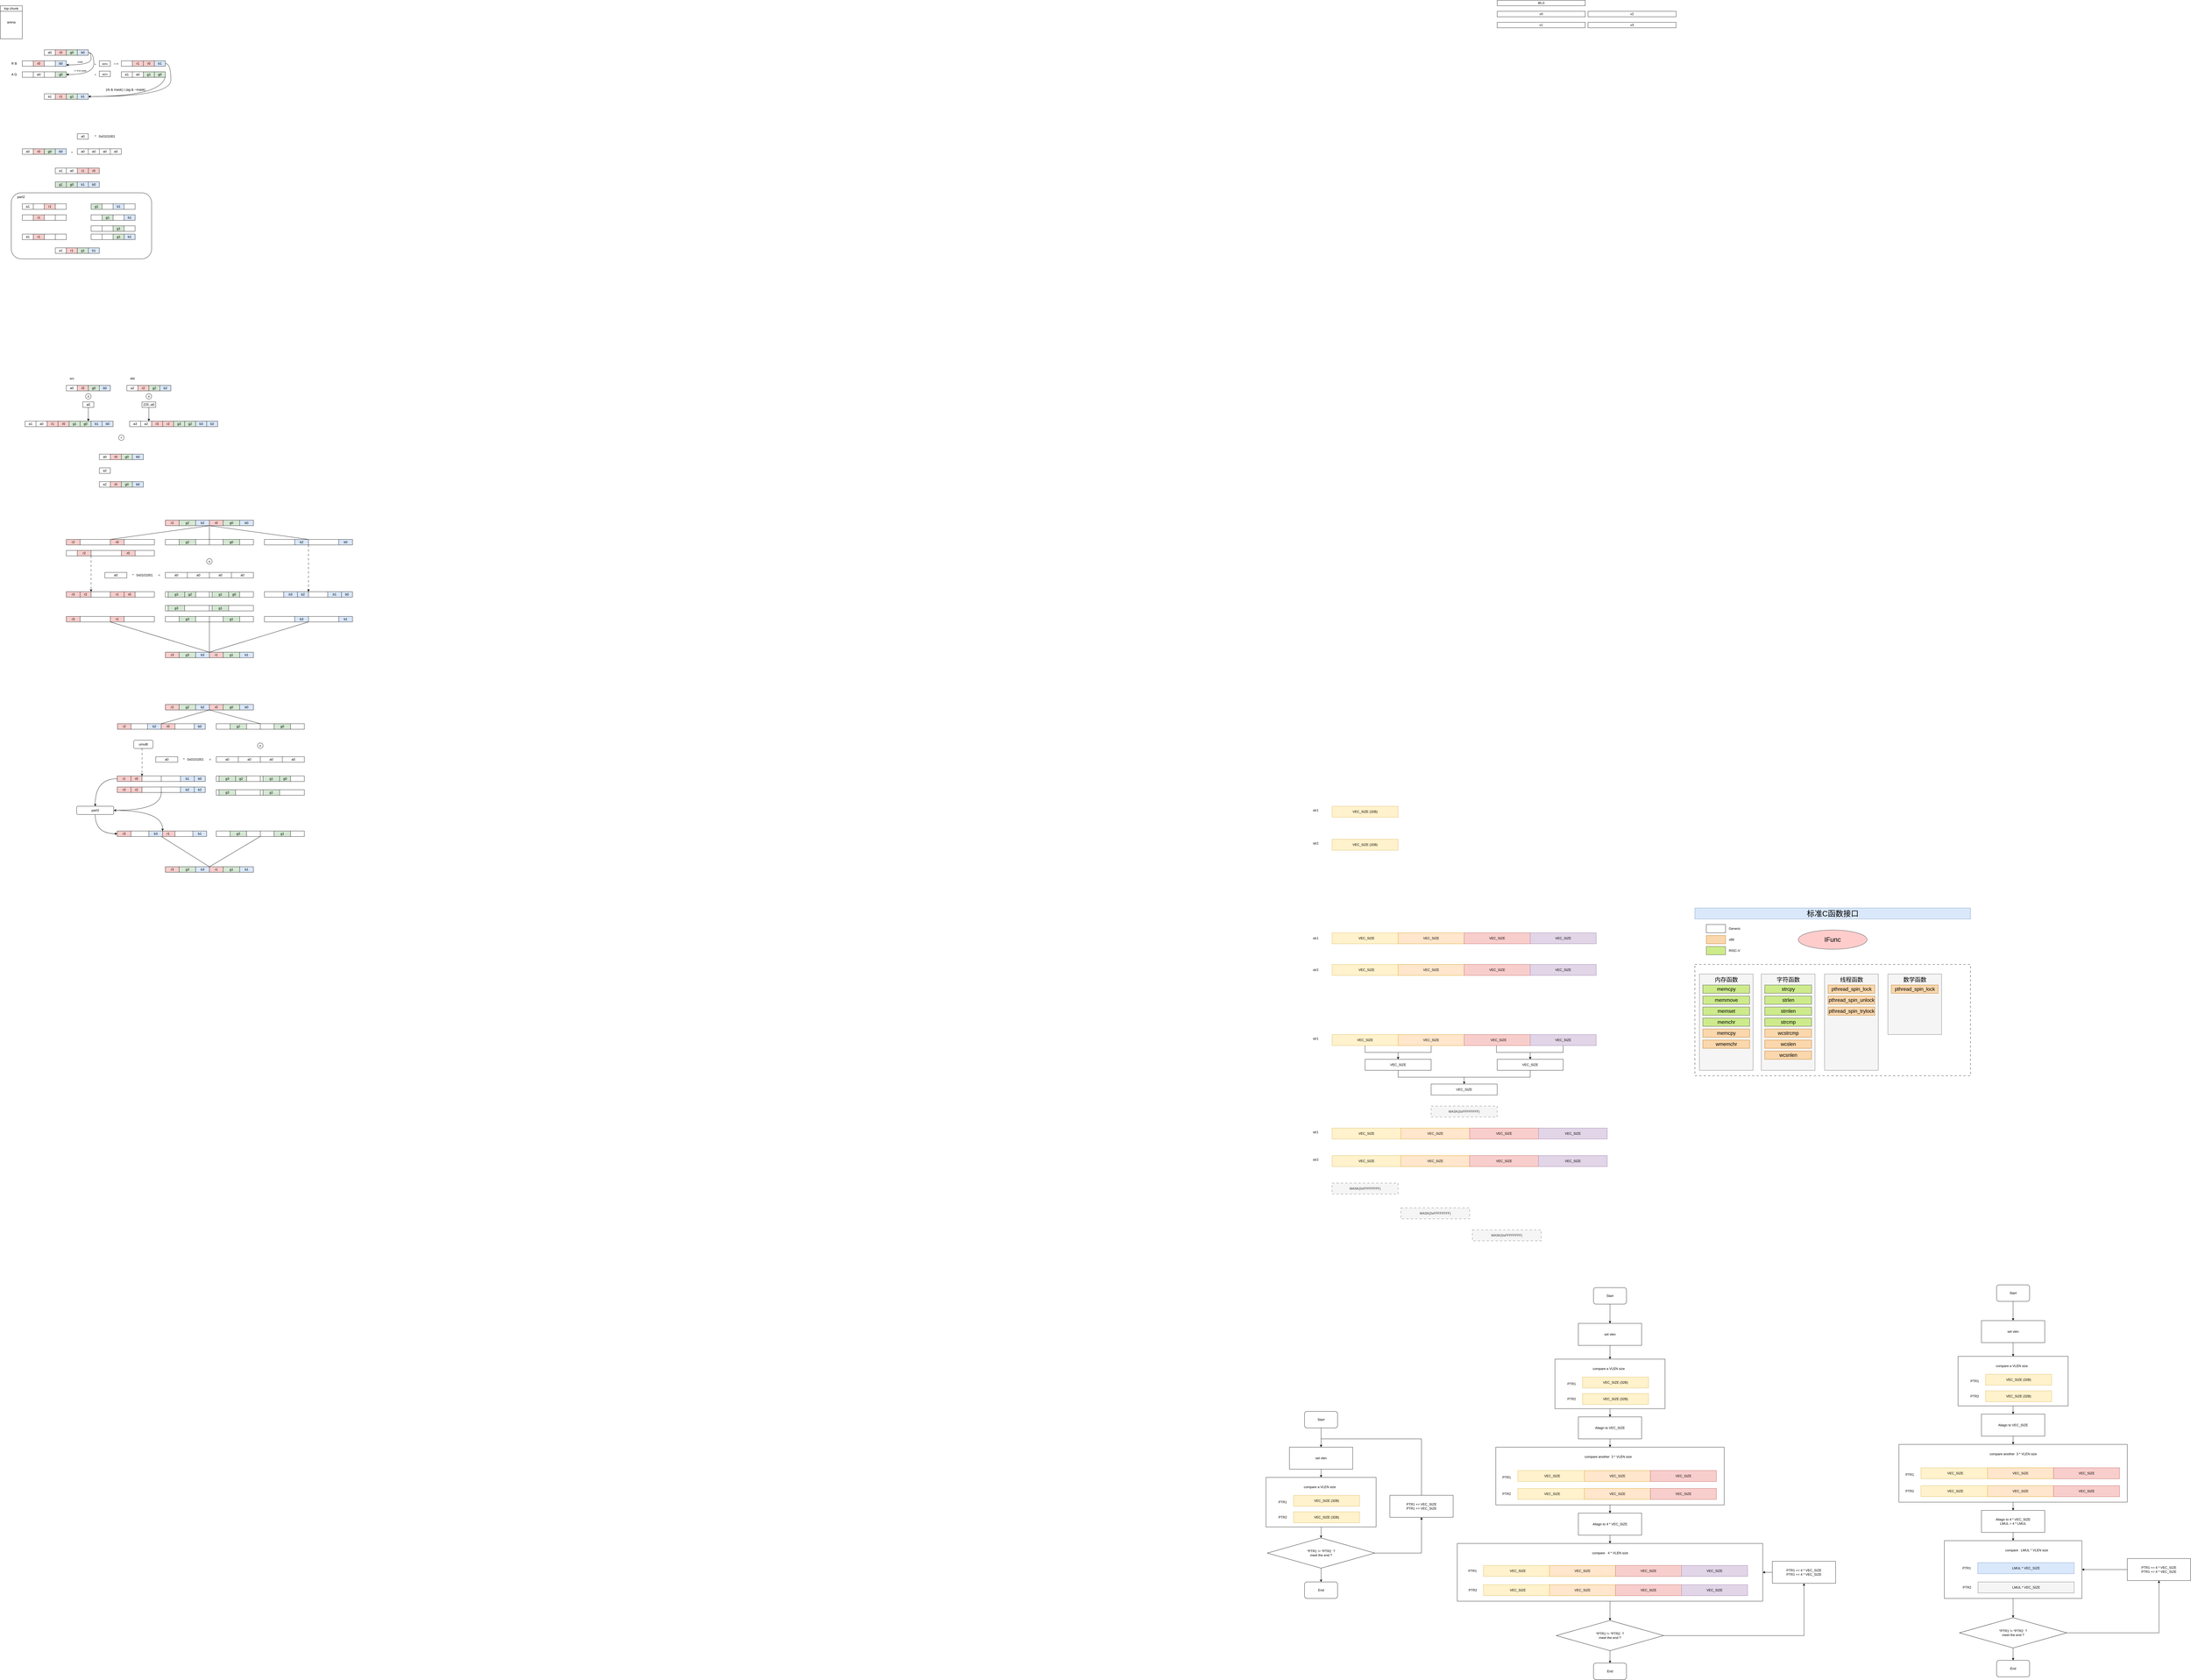 <mxfile version="28.2.5">
  <diagram name="第 1 页" id="EBbChyvduwbu0Lc5XHVC">
    <mxGraphModel dx="5829" dy="4036" grid="1" gridSize="10" guides="1" tooltips="1" connect="1" arrows="1" fold="1" page="1" pageScale="1" pageWidth="4681" pageHeight="3300" math="0" shadow="0">
      <root>
        <mxCell id="0" />
        <mxCell id="1" parent="0" />
        <mxCell id="-ABMfCkV0aKxUMDqAIKD-521" value="umul8" style="rounded=1;whiteSpace=wrap;html=1;" vertex="1" parent="1">
          <mxGeometry x="-4155" y="-570" width="70" height="30" as="geometry" />
        </mxCell>
        <mxCell id="-ABMfCkV0aKxUMDqAIKD-130" value="" style="rounded=1;whiteSpace=wrap;html=1;" vertex="1" parent="1">
          <mxGeometry x="-4600" y="-2560" width="510" height="240" as="geometry" />
        </mxCell>
        <mxCell id="420nJrbG_Wwhr8dEqlbW-14" value="" style="edgeStyle=orthogonalEdgeStyle;rounded=0;orthogonalLoop=1;jettySize=auto;html=1;" parent="1" source="420nJrbG_Wwhr8dEqlbW-5" target="420nJrbG_Wwhr8dEqlbW-7" edge="1">
          <mxGeometry relative="1" as="geometry" />
        </mxCell>
        <mxCell id="ZZNHhl0uA356yENOQyxB-1" value="VEC_SIZE" style="rounded=0;whiteSpace=wrap;html=1;fillColor=#fff2cc;strokeColor=#d6b656;" parent="1" vertex="1">
          <mxGeometry x="200" y="130" width="250" height="40" as="geometry" />
        </mxCell>
        <mxCell id="ZZNHhl0uA356yENOQyxB-2" value="VEC_SIZE" style="rounded=0;whiteSpace=wrap;html=1;fillColor=#ffe6cc;strokeColor=#d79b00;" parent="1" vertex="1">
          <mxGeometry x="440" y="130" width="240" height="40" as="geometry" />
        </mxCell>
        <mxCell id="ZZNHhl0uA356yENOQyxB-3" value="VEC_SIZE" style="rounded=0;whiteSpace=wrap;html=1;fillColor=#f8cecc;strokeColor=#b85450;" parent="1" vertex="1">
          <mxGeometry x="680" y="130" width="240" height="40" as="geometry" />
        </mxCell>
        <mxCell id="ZZNHhl0uA356yENOQyxB-4" value="VEC_SIZE" style="rounded=0;whiteSpace=wrap;html=1;fillColor=#e1d5e7;strokeColor=#9673a6;" parent="1" vertex="1">
          <mxGeometry x="920" y="130" width="240" height="40" as="geometry" />
        </mxCell>
        <mxCell id="ZZNHhl0uA356yENOQyxB-9" value="str1" style="text;html=1;align=center;verticalAlign=middle;resizable=0;points=[];autosize=1;strokeColor=none;fillColor=none;" parent="1" vertex="1">
          <mxGeometry x="120" y="135" width="40" height="30" as="geometry" />
        </mxCell>
        <mxCell id="ZZNHhl0uA356yENOQyxB-10" value="str2" style="text;html=1;align=center;verticalAlign=middle;resizable=0;points=[];autosize=1;strokeColor=none;fillColor=none;" parent="1" vertex="1">
          <mxGeometry x="120" y="250" width="40" height="30" as="geometry" />
        </mxCell>
        <mxCell id="ZZNHhl0uA356yENOQyxB-11" value="VEC_SIZE (32B)" style="rounded=0;whiteSpace=wrap;html=1;fillColor=#fff2cc;strokeColor=#d6b656;" parent="1" vertex="1">
          <mxGeometry x="200" y="-330" width="240" height="40" as="geometry" />
        </mxCell>
        <mxCell id="ZZNHhl0uA356yENOQyxB-12" value="VEC_SIZE (32B)" style="rounded=0;whiteSpace=wrap;html=1;fillColor=#fff2cc;strokeColor=#d6b656;" parent="1" vertex="1">
          <mxGeometry x="200" y="-210" width="240" height="40" as="geometry" />
        </mxCell>
        <mxCell id="ZZNHhl0uA356yENOQyxB-13" value="str1" style="text;html=1;align=center;verticalAlign=middle;resizable=0;points=[];autosize=1;strokeColor=none;fillColor=none;" parent="1" vertex="1">
          <mxGeometry x="120" y="-330" width="40" height="30" as="geometry" />
        </mxCell>
        <mxCell id="ZZNHhl0uA356yENOQyxB-14" value="str2" style="text;html=1;align=center;verticalAlign=middle;resizable=0;points=[];autosize=1;strokeColor=none;fillColor=none;" parent="1" vertex="1">
          <mxGeometry x="120" y="-210" width="40" height="30" as="geometry" />
        </mxCell>
        <mxCell id="ZZNHhl0uA356yENOQyxB-29" style="edgeStyle=orthogonalEdgeStyle;rounded=0;orthogonalLoop=1;jettySize=auto;html=1;entryX=0.5;entryY=0;entryDx=0;entryDy=0;" parent="1" source="ZZNHhl0uA356yENOQyxB-15" target="ZZNHhl0uA356yENOQyxB-25" edge="1">
          <mxGeometry relative="1" as="geometry" />
        </mxCell>
        <mxCell id="ZZNHhl0uA356yENOQyxB-15" value="VEC_SIZE" style="rounded=0;whiteSpace=wrap;html=1;fillColor=#fff2cc;strokeColor=#d6b656;" parent="1" vertex="1">
          <mxGeometry x="200" y="500" width="240" height="40" as="geometry" />
        </mxCell>
        <mxCell id="ZZNHhl0uA356yENOQyxB-30" style="edgeStyle=orthogonalEdgeStyle;rounded=0;orthogonalLoop=1;jettySize=auto;html=1;entryX=0.5;entryY=0;entryDx=0;entryDy=0;exitX=0.5;exitY=1;exitDx=0;exitDy=0;" parent="1" source="ZZNHhl0uA356yENOQyxB-16" target="ZZNHhl0uA356yENOQyxB-25" edge="1">
          <mxGeometry relative="1" as="geometry">
            <mxPoint x="560" y="550" as="sourcePoint" />
          </mxGeometry>
        </mxCell>
        <mxCell id="ZZNHhl0uA356yENOQyxB-16" value="VEC_SIZE" style="rounded=0;whiteSpace=wrap;html=1;fillColor=#ffe6cc;strokeColor=#d79b00;" parent="1" vertex="1">
          <mxGeometry x="440" y="500" width="240" height="40" as="geometry" />
        </mxCell>
        <mxCell id="ZZNHhl0uA356yENOQyxB-32" style="edgeStyle=orthogonalEdgeStyle;rounded=0;orthogonalLoop=1;jettySize=auto;html=1;entryX=0.5;entryY=0;entryDx=0;entryDy=0;exitX=0.469;exitY=0.958;exitDx=0;exitDy=0;exitPerimeter=0;" parent="1" source="ZZNHhl0uA356yENOQyxB-17" target="ZZNHhl0uA356yENOQyxB-26" edge="1">
          <mxGeometry relative="1" as="geometry" />
        </mxCell>
        <mxCell id="ZZNHhl0uA356yENOQyxB-17" value="VEC_SIZE" style="rounded=0;whiteSpace=wrap;html=1;fillColor=#f8cecc;strokeColor=#b85450;" parent="1" vertex="1">
          <mxGeometry x="680" y="500" width="250" height="40" as="geometry" />
        </mxCell>
        <mxCell id="ZZNHhl0uA356yENOQyxB-31" style="edgeStyle=orthogonalEdgeStyle;rounded=0;orthogonalLoop=1;jettySize=auto;html=1;entryX=0.5;entryY=0;entryDx=0;entryDy=0;" parent="1" source="ZZNHhl0uA356yENOQyxB-18" target="ZZNHhl0uA356yENOQyxB-26" edge="1">
          <mxGeometry relative="1" as="geometry" />
        </mxCell>
        <mxCell id="ZZNHhl0uA356yENOQyxB-18" value="VEC_SIZE" style="rounded=0;whiteSpace=wrap;html=1;fillColor=#e1d5e7;strokeColor=#9673a6;" parent="1" vertex="1">
          <mxGeometry x="920" y="500" width="240" height="40" as="geometry" />
        </mxCell>
        <mxCell id="ZZNHhl0uA356yENOQyxB-23" value="str1" style="text;html=1;align=center;verticalAlign=middle;resizable=0;points=[];autosize=1;strokeColor=none;fillColor=none;" parent="1" vertex="1">
          <mxGeometry x="120" y="500" width="40" height="30" as="geometry" />
        </mxCell>
        <mxCell id="ZZNHhl0uA356yENOQyxB-33" style="edgeStyle=orthogonalEdgeStyle;rounded=0;orthogonalLoop=1;jettySize=auto;html=1;entryX=0.5;entryY=0;entryDx=0;entryDy=0;exitX=0.5;exitY=1;exitDx=0;exitDy=0;" parent="1" source="ZZNHhl0uA356yENOQyxB-25" target="ZZNHhl0uA356yENOQyxB-27" edge="1">
          <mxGeometry relative="1" as="geometry" />
        </mxCell>
        <mxCell id="ZZNHhl0uA356yENOQyxB-25" value="VEC_SIZE" style="rounded=0;whiteSpace=wrap;html=1;" parent="1" vertex="1">
          <mxGeometry x="320" y="590" width="240" height="40" as="geometry" />
        </mxCell>
        <mxCell id="ZZNHhl0uA356yENOQyxB-34" style="edgeStyle=orthogonalEdgeStyle;rounded=0;orthogonalLoop=1;jettySize=auto;html=1;entryX=0.5;entryY=0;entryDx=0;entryDy=0;exitX=0.5;exitY=1;exitDx=0;exitDy=0;" parent="1" source="ZZNHhl0uA356yENOQyxB-26" target="ZZNHhl0uA356yENOQyxB-27" edge="1">
          <mxGeometry relative="1" as="geometry" />
        </mxCell>
        <mxCell id="ZZNHhl0uA356yENOQyxB-26" value="VEC_SIZE" style="rounded=0;whiteSpace=wrap;html=1;" parent="1" vertex="1">
          <mxGeometry x="800" y="590" width="240" height="40" as="geometry" />
        </mxCell>
        <mxCell id="ZZNHhl0uA356yENOQyxB-27" value="VEC_SIZE" style="rounded=0;whiteSpace=wrap;html=1;" parent="1" vertex="1">
          <mxGeometry x="560" y="680" width="240" height="40" as="geometry" />
        </mxCell>
        <mxCell id="ZZNHhl0uA356yENOQyxB-28" value="MASK(0xFFFFFFFF)" style="rounded=0;whiteSpace=wrap;html=1;dashed=1;dashPattern=8 8;fillColor=#f5f5f5;fontColor=#333333;strokeColor=#666666;" parent="1" vertex="1">
          <mxGeometry x="560" y="760" width="240" height="40" as="geometry" />
        </mxCell>
        <mxCell id="ZZNHhl0uA356yENOQyxB-45" value="" style="group" parent="1" vertex="1" connectable="0">
          <mxGeometry x="120" y="840" width="1080" height="40" as="geometry" />
        </mxCell>
        <mxCell id="ZZNHhl0uA356yENOQyxB-40" value="VEC_SIZE" style="rounded=0;whiteSpace=wrap;html=1;fillColor=#fff2cc;strokeColor=#d6b656;" parent="ZZNHhl0uA356yENOQyxB-45" vertex="1">
          <mxGeometry x="80" width="250" height="40" as="geometry" />
        </mxCell>
        <mxCell id="ZZNHhl0uA356yENOQyxB-41" value="VEC_SIZE" style="rounded=0;whiteSpace=wrap;html=1;fillColor=#ffe6cc;strokeColor=#d79b00;" parent="ZZNHhl0uA356yENOQyxB-45" vertex="1">
          <mxGeometry x="330" width="250" height="40" as="geometry" />
        </mxCell>
        <mxCell id="ZZNHhl0uA356yENOQyxB-42" value="VEC_SIZE" style="rounded=0;whiteSpace=wrap;html=1;fillColor=#f8cecc;strokeColor=#b85450;" parent="ZZNHhl0uA356yENOQyxB-45" vertex="1">
          <mxGeometry x="580" width="250" height="40" as="geometry" />
        </mxCell>
        <mxCell id="ZZNHhl0uA356yENOQyxB-43" value="VEC_SIZE" style="rounded=0;whiteSpace=wrap;html=1;fillColor=#e1d5e7;strokeColor=#9673a6;" parent="ZZNHhl0uA356yENOQyxB-45" vertex="1">
          <mxGeometry x="830" width="250" height="40" as="geometry" />
        </mxCell>
        <mxCell id="ZZNHhl0uA356yENOQyxB-44" value="str1" style="text;html=1;align=center;verticalAlign=middle;resizable=0;points=[];autosize=1;strokeColor=none;fillColor=none;" parent="ZZNHhl0uA356yENOQyxB-45" vertex="1">
          <mxGeometry width="40" height="30" as="geometry" />
        </mxCell>
        <mxCell id="ZZNHhl0uA356yENOQyxB-46" value="" style="group" parent="1" vertex="1" connectable="0">
          <mxGeometry x="120" y="940" width="1080" height="40" as="geometry" />
        </mxCell>
        <mxCell id="ZZNHhl0uA356yENOQyxB-19" value="VEC_SIZE" style="rounded=0;whiteSpace=wrap;html=1;fillColor=#fff2cc;strokeColor=#d6b656;" parent="ZZNHhl0uA356yENOQyxB-46" vertex="1">
          <mxGeometry x="80" width="250" height="40" as="geometry" />
        </mxCell>
        <mxCell id="ZZNHhl0uA356yENOQyxB-20" value="VEC_SIZE" style="rounded=0;whiteSpace=wrap;html=1;fillColor=#ffe6cc;strokeColor=#d79b00;" parent="ZZNHhl0uA356yENOQyxB-46" vertex="1">
          <mxGeometry x="330" width="250" height="40" as="geometry" />
        </mxCell>
        <mxCell id="ZZNHhl0uA356yENOQyxB-21" value="VEC_SIZE" style="rounded=0;whiteSpace=wrap;html=1;fillColor=#f8cecc;strokeColor=#b85450;" parent="ZZNHhl0uA356yENOQyxB-46" vertex="1">
          <mxGeometry x="580" width="250" height="40" as="geometry" />
        </mxCell>
        <mxCell id="ZZNHhl0uA356yENOQyxB-22" value="VEC_SIZE" style="rounded=0;whiteSpace=wrap;html=1;fillColor=#e1d5e7;strokeColor=#9673a6;" parent="ZZNHhl0uA356yENOQyxB-46" vertex="1">
          <mxGeometry x="830" width="250" height="40" as="geometry" />
        </mxCell>
        <mxCell id="ZZNHhl0uA356yENOQyxB-24" value="str2" style="text;html=1;align=center;verticalAlign=middle;resizable=0;points=[];autosize=1;strokeColor=none;fillColor=none;" parent="ZZNHhl0uA356yENOQyxB-46" vertex="1">
          <mxGeometry width="40" height="30" as="geometry" />
        </mxCell>
        <mxCell id="ZZNHhl0uA356yENOQyxB-47" value="MASK(0xFFFFFFFF)" style="rounded=0;whiteSpace=wrap;html=1;dashed=1;dashPattern=8 8;fillColor=#f5f5f5;fontColor=#333333;strokeColor=#666666;" parent="1" vertex="1">
          <mxGeometry x="200" y="1040" width="240" height="40" as="geometry" />
        </mxCell>
        <mxCell id="ZZNHhl0uA356yENOQyxB-50" value="MASK(0xFFFFFFFF)" style="rounded=0;whiteSpace=wrap;html=1;dashed=1;dashPattern=8 8;fillColor=#f5f5f5;fontColor=#333333;strokeColor=#666666;" parent="1" vertex="1">
          <mxGeometry x="450" y="1130" width="250" height="40" as="geometry" />
        </mxCell>
        <mxCell id="ZZNHhl0uA356yENOQyxB-52" value="MASK(0xFFFFFFFF)" style="rounded=0;whiteSpace=wrap;html=1;dashed=1;dashPattern=8 8;fillColor=#f5f5f5;fontColor=#333333;strokeColor=#666666;" parent="1" vertex="1">
          <mxGeometry x="710" y="1210" width="250" height="40" as="geometry" />
        </mxCell>
        <mxCell id="ZZNHhl0uA356yENOQyxB-54" value="VEC_SIZE" style="rounded=0;whiteSpace=wrap;html=1;fillColor=#fff2cc;strokeColor=#d6b656;" parent="1" vertex="1">
          <mxGeometry x="200" y="245" width="250" height="40" as="geometry" />
        </mxCell>
        <mxCell id="ZZNHhl0uA356yENOQyxB-55" value="VEC_SIZE" style="rounded=0;whiteSpace=wrap;html=1;fillColor=#ffe6cc;strokeColor=#d79b00;" parent="1" vertex="1">
          <mxGeometry x="440" y="245" width="240" height="40" as="geometry" />
        </mxCell>
        <mxCell id="ZZNHhl0uA356yENOQyxB-56" value="VEC_SIZE" style="rounded=0;whiteSpace=wrap;html=1;fillColor=#f8cecc;strokeColor=#b85450;" parent="1" vertex="1">
          <mxGeometry x="680" y="245" width="240" height="40" as="geometry" />
        </mxCell>
        <mxCell id="ZZNHhl0uA356yENOQyxB-57" value="VEC_SIZE" style="rounded=0;whiteSpace=wrap;html=1;fillColor=#e1d5e7;strokeColor=#9673a6;" parent="1" vertex="1">
          <mxGeometry x="920" y="245" width="240" height="40" as="geometry" />
        </mxCell>
        <mxCell id="C3YKkwXlwQN1ZLRuggpo-1" value="&lt;font style=&quot;font-size: 28px;&quot;&gt;标准C函数接口&lt;/font&gt;" style="rounded=0;whiteSpace=wrap;html=1;fillColor=#dae8fc;strokeColor=#6c8ebf;fontFamily=Helvetica;" parent="1" vertex="1">
          <mxGeometry x="1518.55" y="40" width="1001.45" height="40" as="geometry" />
        </mxCell>
        <mxCell id="C3YKkwXlwQN1ZLRuggpo-4" value="" style="rounded=0;whiteSpace=wrap;html=1;" parent="1" vertex="1">
          <mxGeometry x="1560" y="100" width="70" height="30" as="geometry" />
        </mxCell>
        <mxCell id="C3YKkwXlwQN1ZLRuggpo-6" value="" style="rounded=0;whiteSpace=wrap;html=1;fillColor=#fad7ac;strokeColor=#b46504;" parent="1" vertex="1">
          <mxGeometry x="1560" y="140" width="70" height="30" as="geometry" />
        </mxCell>
        <mxCell id="C3YKkwXlwQN1ZLRuggpo-7" value="" style="rounded=0;whiteSpace=wrap;html=1;fillColor=#cdeb8b;strokeColor=#36393d;" parent="1" vertex="1">
          <mxGeometry x="1560" y="180" width="70" height="30" as="geometry" />
        </mxCell>
        <mxCell id="C3YKkwXlwQN1ZLRuggpo-9" value="Generic" style="text;html=1;align=left;verticalAlign=middle;resizable=0;points=[];autosize=1;strokeColor=none;fillColor=none;" parent="1" vertex="1">
          <mxGeometry x="1640" y="100" width="70" height="30" as="geometry" />
        </mxCell>
        <mxCell id="C3YKkwXlwQN1ZLRuggpo-10" value="x86" style="text;html=1;align=left;verticalAlign=middle;resizable=0;points=[];autosize=1;strokeColor=none;fillColor=none;" parent="1" vertex="1">
          <mxGeometry x="1640" y="140" width="40" height="30" as="geometry" />
        </mxCell>
        <mxCell id="C3YKkwXlwQN1ZLRuggpo-11" value="RISC-V" style="text;html=1;align=left;verticalAlign=middle;resizable=0;points=[];autosize=1;strokeColor=none;fillColor=none;" parent="1" vertex="1">
          <mxGeometry x="1640" y="180" width="60" height="30" as="geometry" />
        </mxCell>
        <mxCell id="C3YKkwXlwQN1ZLRuggpo-12" value="&lt;font style=&quot;font-size: 24px;&quot;&gt;IFunc&lt;/font&gt;" style="ellipse;whiteSpace=wrap;html=1;fillColor=#ffcccc;strokeColor=#36393d;" parent="1" vertex="1">
          <mxGeometry x="1894.28" y="120" width="250" height="70" as="geometry" />
        </mxCell>
        <mxCell id="C3YKkwXlwQN1ZLRuggpo-13" value="" style="rounded=0;whiteSpace=wrap;html=1;dashed=1;dashPattern=8 8;" parent="1" vertex="1">
          <mxGeometry x="1518.55" y="245" width="1001.45" height="405" as="geometry" />
        </mxCell>
        <mxCell id="C3YKkwXlwQN1ZLRuggpo-18" value="" style="group;fillColor=#fad7ac;strokeColor=#b46504;" parent="1" vertex="1" connectable="0">
          <mxGeometry x="1535" y="280" width="195" height="350" as="geometry" />
        </mxCell>
        <mxCell id="C3YKkwXlwQN1ZLRuggpo-14" value="&lt;p&gt;&lt;br&gt;&lt;/p&gt;" style="rounded=0;whiteSpace=wrap;html=1;align=left;fillColor=#f5f5f5;strokeColor=#666666;fontColor=#333333;" parent="C3YKkwXlwQN1ZLRuggpo-18" vertex="1">
          <mxGeometry width="195" height="350" as="geometry" />
        </mxCell>
        <mxCell id="C3YKkwXlwQN1ZLRuggpo-17" value="&lt;font style=&quot;font-size: 21px;&quot;&gt;内存函数&lt;/font&gt;" style="text;html=1;align=center;verticalAlign=middle;whiteSpace=wrap;rounded=0;" parent="C3YKkwXlwQN1ZLRuggpo-18" vertex="1">
          <mxGeometry x="42.5" width="110" height="40" as="geometry" />
        </mxCell>
        <mxCell id="C3YKkwXlwQN1ZLRuggpo-44" value="&lt;font style=&quot;font-size: 18px;&quot;&gt;memcpy&lt;/font&gt;" style="rounded=0;whiteSpace=wrap;html=1;fillColor=#cdeb8b;strokeColor=#36393d;" parent="C3YKkwXlwQN1ZLRuggpo-18" vertex="1">
          <mxGeometry x="12.5" y="40" width="170" height="30" as="geometry" />
        </mxCell>
        <mxCell id="C3YKkwXlwQN1ZLRuggpo-45" value="&lt;font style=&quot;font-size: 18px;&quot;&gt;memmove&lt;/font&gt;" style="rounded=0;whiteSpace=wrap;html=1;fillColor=#cdeb8b;strokeColor=#36393d;" parent="C3YKkwXlwQN1ZLRuggpo-18" vertex="1">
          <mxGeometry x="12.5" y="80" width="170" height="30" as="geometry" />
        </mxCell>
        <mxCell id="C3YKkwXlwQN1ZLRuggpo-46" value="&lt;font style=&quot;font-size: 18px;&quot;&gt;memset&lt;/font&gt;" style="rounded=0;whiteSpace=wrap;html=1;fillColor=#cdeb8b;strokeColor=#36393d;" parent="C3YKkwXlwQN1ZLRuggpo-18" vertex="1">
          <mxGeometry x="12.5" y="120" width="170" height="30" as="geometry" />
        </mxCell>
        <mxCell id="C3YKkwXlwQN1ZLRuggpo-47" value="&lt;font style=&quot;font-size: 18px;&quot;&gt;memchr&lt;/font&gt;" style="rounded=0;whiteSpace=wrap;html=1;fillColor=#cdeb8b;strokeColor=#36393d;" parent="C3YKkwXlwQN1ZLRuggpo-18" vertex="1">
          <mxGeometry x="12.5" y="160" width="170" height="30" as="geometry" />
        </mxCell>
        <mxCell id="C3YKkwXlwQN1ZLRuggpo-49" value="&lt;font style=&quot;font-size: 18px;&quot;&gt;memcpy&lt;/font&gt;" style="rounded=0;whiteSpace=wrap;html=1;fillColor=#fad7ac;strokeColor=#b46504;" parent="C3YKkwXlwQN1ZLRuggpo-18" vertex="1">
          <mxGeometry x="12.5" y="200" width="170" height="30" as="geometry" />
        </mxCell>
        <mxCell id="C3YKkwXlwQN1ZLRuggpo-54" value="&lt;font style=&quot;font-size: 18px;&quot;&gt;wmemchr&lt;/font&gt;" style="rounded=0;whiteSpace=wrap;html=1;fillColor=#fad7ac;strokeColor=#b46504;" parent="C3YKkwXlwQN1ZLRuggpo-18" vertex="1">
          <mxGeometry x="12.5" y="240" width="170" height="30" as="geometry" />
        </mxCell>
        <mxCell id="C3YKkwXlwQN1ZLRuggpo-19" value="" style="group" parent="1" vertex="1" connectable="0">
          <mxGeometry x="1760" y="280" width="195" height="350" as="geometry" />
        </mxCell>
        <mxCell id="C3YKkwXlwQN1ZLRuggpo-20" value="&lt;p&gt;&lt;br&gt;&lt;/p&gt;" style="rounded=0;whiteSpace=wrap;html=1;align=left;fillColor=#f5f5f5;strokeColor=#666666;fontColor=#333333;" parent="C3YKkwXlwQN1ZLRuggpo-19" vertex="1">
          <mxGeometry width="195" height="350" as="geometry" />
        </mxCell>
        <mxCell id="C3YKkwXlwQN1ZLRuggpo-21" value="&lt;font style=&quot;font-size: 21px;&quot;&gt;字符函数&lt;/font&gt;" style="text;html=1;align=center;verticalAlign=middle;whiteSpace=wrap;rounded=0;" parent="C3YKkwXlwQN1ZLRuggpo-19" vertex="1">
          <mxGeometry x="42.5" width="110" height="40" as="geometry" />
        </mxCell>
        <mxCell id="C3YKkwXlwQN1ZLRuggpo-28" value="&lt;font style=&quot;font-size: 18px;&quot;&gt;strcpy&lt;/font&gt;" style="rounded=0;whiteSpace=wrap;html=1;fillColor=#cdeb8b;strokeColor=#36393d;" parent="C3YKkwXlwQN1ZLRuggpo-19" vertex="1">
          <mxGeometry x="12.5" y="40" width="170" height="30" as="geometry" />
        </mxCell>
        <mxCell id="C3YKkwXlwQN1ZLRuggpo-33" value="&lt;font style=&quot;font-size: 18px;&quot;&gt;strlen&lt;/font&gt;" style="rounded=0;whiteSpace=wrap;html=1;fillColor=#cdeb8b;strokeColor=#36393d;" parent="C3YKkwXlwQN1ZLRuggpo-19" vertex="1">
          <mxGeometry x="12.5" y="80" width="170" height="30" as="geometry" />
        </mxCell>
        <mxCell id="C3YKkwXlwQN1ZLRuggpo-34" value="&lt;font style=&quot;font-size: 18px;&quot;&gt;strnlen&lt;/font&gt;" style="rounded=0;whiteSpace=wrap;html=1;fillColor=#cdeb8b;strokeColor=#36393d;" parent="C3YKkwXlwQN1ZLRuggpo-19" vertex="1">
          <mxGeometry x="12.5" y="120" width="170" height="30" as="geometry" />
        </mxCell>
        <mxCell id="C3YKkwXlwQN1ZLRuggpo-35" value="&lt;font style=&quot;font-size: 18px;&quot;&gt;strcmp&lt;/font&gt;" style="rounded=0;whiteSpace=wrap;html=1;fillColor=#cdeb8b;strokeColor=#36393d;" parent="C3YKkwXlwQN1ZLRuggpo-19" vertex="1">
          <mxGeometry x="12.5" y="160" width="170" height="30" as="geometry" />
        </mxCell>
        <mxCell id="C3YKkwXlwQN1ZLRuggpo-50" value="&lt;font style=&quot;font-size: 18px;&quot;&gt;wcstrcmp&lt;/font&gt;" style="rounded=0;whiteSpace=wrap;html=1;fillColor=#fad7ac;strokeColor=#b46504;" parent="C3YKkwXlwQN1ZLRuggpo-19" vertex="1">
          <mxGeometry x="12.5" y="200" width="170" height="30" as="geometry" />
        </mxCell>
        <mxCell id="C3YKkwXlwQN1ZLRuggpo-51" value="&lt;font style=&quot;font-size: 18px;&quot;&gt;wc&lt;span style=&quot;color: rgba(0, 0, 0, 0); font-family: monospace; font-size: 0px; text-align: start; text-wrap-mode: nowrap;&quot;&gt;%3CmxGraphModel%3E%3Croot%3E%3CmxCell%20id%3D%220%22%2F%3E%3CmxCell%20id%3D%221%22%20parent%3D%220%22%2F%3E%3CmxCell%20id%3D%222%22%20value%3D%22%26lt%3Bfont%20style%3D%26quot%3Bfont-size%3A%2018px%3B%26quot%3B%26gt%3Bwcstrcmp%26lt%3B%2Ffont%26gt%3B%22%20style%3D%22rounded%3D0%3BwhiteSpace%3Dwrap%3Bhtml%3D1%3BfillColor%3D%23fad7ac%3BstrokeColor%3D%23b46504%3B%22%20vertex%3D%221%22%20parent%3D%221%22%3E%3CmxGeometry%20x%3D%221772.5%22%20y%3D%22480%22%20width%3D%22170%22%20height%3D%2230%22%20as%3D%22geometry%22%2F%3E%3C%2FmxCell%3E%3C%2Froot%3E%3C%2FmxGraphModel%3E&lt;/span&gt;slen&lt;/font&gt;" style="rounded=0;whiteSpace=wrap;html=1;fillColor=#fad7ac;strokeColor=#b46504;" parent="C3YKkwXlwQN1ZLRuggpo-19" vertex="1">
          <mxGeometry x="12.5" y="240" width="170" height="30" as="geometry" />
        </mxCell>
        <mxCell id="C3YKkwXlwQN1ZLRuggpo-52" value="&lt;font style=&quot;font-size: 18px;&quot;&gt;wcsnlen&lt;/font&gt;" style="rounded=0;whiteSpace=wrap;html=1;fillColor=#fad7ac;strokeColor=#b46504;" parent="C3YKkwXlwQN1ZLRuggpo-19" vertex="1">
          <mxGeometry x="12.5" y="280" width="170" height="30" as="geometry" />
        </mxCell>
        <mxCell id="C3YKkwXlwQN1ZLRuggpo-22" value="" style="group;fillColor=#ffe6cc;strokeColor=#d79b00;" parent="1" vertex="1" connectable="0">
          <mxGeometry x="1990" y="280" width="195" height="350" as="geometry" />
        </mxCell>
        <mxCell id="C3YKkwXlwQN1ZLRuggpo-23" value="&lt;p&gt;&lt;br&gt;&lt;/p&gt;" style="rounded=0;whiteSpace=wrap;html=1;align=left;fillColor=#f5f5f5;strokeColor=#666666;fontColor=#333333;" parent="C3YKkwXlwQN1ZLRuggpo-22" vertex="1">
          <mxGeometry width="195" height="350" as="geometry" />
        </mxCell>
        <mxCell id="C3YKkwXlwQN1ZLRuggpo-24" value="&lt;span style=&quot;font-size: 21px;&quot;&gt;线程函数&lt;/span&gt;" style="text;html=1;align=center;verticalAlign=middle;whiteSpace=wrap;rounded=0;" parent="C3YKkwXlwQN1ZLRuggpo-22" vertex="1">
          <mxGeometry x="42.5" width="110" height="40" as="geometry" />
        </mxCell>
        <mxCell id="C3YKkwXlwQN1ZLRuggpo-37" value="&lt;font style=&quot;font-size: 18px;&quot;&gt;pthread_spin_lock&lt;/font&gt;" style="rounded=0;whiteSpace=wrap;html=1;fillColor=#fad7ac;strokeColor=#b46504;" parent="C3YKkwXlwQN1ZLRuggpo-22" vertex="1">
          <mxGeometry x="12.5" y="40" width="170" height="30" as="geometry" />
        </mxCell>
        <mxCell id="C3YKkwXlwQN1ZLRuggpo-42" value="&lt;span style=&quot;font-size: 18px;&quot;&gt;pthread_spin_unlock&lt;/span&gt;" style="rounded=0;whiteSpace=wrap;html=1;fillColor=#fad7ac;strokeColor=#b46504;" parent="C3YKkwXlwQN1ZLRuggpo-22" vertex="1">
          <mxGeometry x="12.5" y="80" width="170" height="30" as="geometry" />
        </mxCell>
        <mxCell id="C3YKkwXlwQN1ZLRuggpo-43" value="&lt;span style=&quot;font-size: 18px;&quot;&gt;pthread_spin_trylock&lt;/span&gt;" style="rounded=0;whiteSpace=wrap;html=1;fillColor=#fad7ac;strokeColor=#b46504;" parent="C3YKkwXlwQN1ZLRuggpo-22" vertex="1">
          <mxGeometry x="12.5" y="120" width="170" height="30" as="geometry" />
        </mxCell>
        <mxCell id="C3YKkwXlwQN1ZLRuggpo-25" value="" style="group" parent="1" vertex="1" connectable="0">
          <mxGeometry x="2220" y="280" width="195" height="220" as="geometry" />
        </mxCell>
        <mxCell id="C3YKkwXlwQN1ZLRuggpo-26" value="&lt;p&gt;&lt;br&gt;&lt;/p&gt;" style="rounded=0;whiteSpace=wrap;html=1;align=left;fillColor=#f5f5f5;strokeColor=#666666;fontColor=#333333;" parent="C3YKkwXlwQN1ZLRuggpo-25" vertex="1">
          <mxGeometry width="195" height="220" as="geometry" />
        </mxCell>
        <mxCell id="C3YKkwXlwQN1ZLRuggpo-27" value="&lt;font style=&quot;font-size: 21px;&quot;&gt;数学函数&lt;/font&gt;" style="text;html=1;align=center;verticalAlign=middle;whiteSpace=wrap;rounded=0;" parent="C3YKkwXlwQN1ZLRuggpo-25" vertex="1">
          <mxGeometry x="42.5" width="110" height="40" as="geometry" />
        </mxCell>
        <mxCell id="C3YKkwXlwQN1ZLRuggpo-53" value="&lt;font style=&quot;font-size: 18px;&quot;&gt;pthread_spin_lock&lt;/font&gt;" style="rounded=0;whiteSpace=wrap;html=1;fillColor=#fad7ac;strokeColor=#b46504;" parent="C3YKkwXlwQN1ZLRuggpo-25" vertex="1">
          <mxGeometry x="12.5" y="40" width="170" height="30" as="geometry" />
        </mxCell>
        <mxCell id="420nJrbG_Wwhr8dEqlbW-12" value="" style="edgeStyle=orthogonalEdgeStyle;rounded=0;orthogonalLoop=1;jettySize=auto;html=1;" parent="1" source="420nJrbG_Wwhr8dEqlbW-7" target="420nJrbG_Wwhr8dEqlbW-11" edge="1">
          <mxGeometry relative="1" as="geometry" />
        </mxCell>
        <mxCell id="420nJrbG_Wwhr8dEqlbW-17" value="" style="edgeStyle=orthogonalEdgeStyle;rounded=0;orthogonalLoop=1;jettySize=auto;html=1;" parent="1" source="420nJrbG_Wwhr8dEqlbW-7" target="420nJrbG_Wwhr8dEqlbW-16" edge="1">
          <mxGeometry relative="1" as="geometry" />
        </mxCell>
        <mxCell id="420nJrbG_Wwhr8dEqlbW-7" value="*PTR1 != *PTR2&amp;nbsp; ?&lt;div&gt;meet the end ?&lt;/div&gt;" style="rhombus;whiteSpace=wrap;html=1;" parent="1" vertex="1">
          <mxGeometry x="-35" y="2330" width="390" height="110" as="geometry" />
        </mxCell>
        <mxCell id="420nJrbG_Wwhr8dEqlbW-11" value="End" style="rounded=1;whiteSpace=wrap;html=1;" parent="1" vertex="1">
          <mxGeometry x="100" y="2490" width="120" height="60" as="geometry" />
        </mxCell>
        <mxCell id="420nJrbG_Wwhr8dEqlbW-18" style="edgeStyle=orthogonalEdgeStyle;rounded=0;orthogonalLoop=1;jettySize=auto;html=1;exitX=0.5;exitY=0;exitDx=0;exitDy=0;entryX=0.5;entryY=0;entryDx=0;entryDy=0;" parent="1" source="420nJrbG_Wwhr8dEqlbW-16" target="420nJrbG_Wwhr8dEqlbW-25" edge="1">
          <mxGeometry relative="1" as="geometry">
            <mxPoint x="160" y="2130" as="targetPoint" />
            <Array as="points">
              <mxPoint x="525" y="1970" />
              <mxPoint x="160" y="1970" />
              <mxPoint x="160" y="1990" />
            </Array>
          </mxGeometry>
        </mxCell>
        <mxCell id="420nJrbG_Wwhr8dEqlbW-16" value="PTR1 += VEC_SIZE&lt;div&gt;PTR1 += VEC_SIZE&lt;/div&gt;" style="whiteSpace=wrap;html=1;" parent="1" vertex="1">
          <mxGeometry x="410" y="2175" width="230" height="80" as="geometry" />
        </mxCell>
        <mxCell id="420nJrbG_Wwhr8dEqlbW-26" value="" style="edgeStyle=orthogonalEdgeStyle;rounded=0;orthogonalLoop=1;jettySize=auto;html=1;" parent="1" source="420nJrbG_Wwhr8dEqlbW-19" target="420nJrbG_Wwhr8dEqlbW-25" edge="1">
          <mxGeometry relative="1" as="geometry" />
        </mxCell>
        <mxCell id="420nJrbG_Wwhr8dEqlbW-19" value="Start" style="rounded=1;whiteSpace=wrap;html=1;" parent="1" vertex="1">
          <mxGeometry x="100" y="1870" width="120" height="60" as="geometry" />
        </mxCell>
        <mxCell id="420nJrbG_Wwhr8dEqlbW-28" style="edgeStyle=orthogonalEdgeStyle;rounded=0;orthogonalLoop=1;jettySize=auto;html=1;entryX=0.5;entryY=0;entryDx=0;entryDy=0;" parent="1" source="420nJrbG_Wwhr8dEqlbW-25" target="420nJrbG_Wwhr8dEqlbW-5" edge="1">
          <mxGeometry relative="1" as="geometry" />
        </mxCell>
        <mxCell id="420nJrbG_Wwhr8dEqlbW-25" value="set vlen" style="whiteSpace=wrap;html=1;" parent="1" vertex="1">
          <mxGeometry x="45" y="2000" width="230" height="80" as="geometry" />
        </mxCell>
        <mxCell id="420nJrbG_Wwhr8dEqlbW-35" value="" style="edgeStyle=orthogonalEdgeStyle;rounded=0;orthogonalLoop=1;jettySize=auto;html=1;" parent="1" source="420nJrbG_Wwhr8dEqlbW-37" target="420nJrbG_Wwhr8dEqlbW-38" edge="1">
          <mxGeometry relative="1" as="geometry" />
        </mxCell>
        <mxCell id="420nJrbG_Wwhr8dEqlbW-36" value="" style="edgeStyle=orthogonalEdgeStyle;rounded=0;orthogonalLoop=1;jettySize=auto;html=1;" parent="1" source="420nJrbG_Wwhr8dEqlbW-37" target="420nJrbG_Wwhr8dEqlbW-40" edge="1">
          <mxGeometry relative="1" as="geometry" />
        </mxCell>
        <mxCell id="420nJrbG_Wwhr8dEqlbW-37" value="*PTR1 != *PTR2&amp;nbsp; ?&lt;div&gt;meet the end ?&lt;/div&gt;" style="rhombus;whiteSpace=wrap;html=1;" parent="1" vertex="1">
          <mxGeometry x="1015" y="2630" width="390" height="110" as="geometry" />
        </mxCell>
        <mxCell id="420nJrbG_Wwhr8dEqlbW-38" value="End" style="rounded=1;whiteSpace=wrap;html=1;" parent="1" vertex="1">
          <mxGeometry x="1150" y="2785" width="120" height="60" as="geometry" />
        </mxCell>
        <mxCell id="420nJrbG_Wwhr8dEqlbW-139" style="edgeStyle=orthogonalEdgeStyle;rounded=0;orthogonalLoop=1;jettySize=auto;html=1;entryX=1;entryY=0.5;entryDx=0;entryDy=0;" parent="1" source="420nJrbG_Wwhr8dEqlbW-40" target="420nJrbG_Wwhr8dEqlbW-100" edge="1">
          <mxGeometry relative="1" as="geometry" />
        </mxCell>
        <mxCell id="420nJrbG_Wwhr8dEqlbW-40" value="PTR1 += 4 * VEC_SIZE&lt;div&gt;PTR1 += 4 * VEC_SIZE&lt;/div&gt;" style="whiteSpace=wrap;html=1;" parent="1" vertex="1">
          <mxGeometry x="1800" y="2415" width="230" height="80" as="geometry" />
        </mxCell>
        <mxCell id="420nJrbG_Wwhr8dEqlbW-41" value="" style="edgeStyle=orthogonalEdgeStyle;rounded=0;orthogonalLoop=1;jettySize=auto;html=1;" parent="1" source="420nJrbG_Wwhr8dEqlbW-42" target="420nJrbG_Wwhr8dEqlbW-44" edge="1">
          <mxGeometry relative="1" as="geometry" />
        </mxCell>
        <mxCell id="420nJrbG_Wwhr8dEqlbW-42" value="Start" style="rounded=1;whiteSpace=wrap;html=1;" parent="1" vertex="1">
          <mxGeometry x="1150" y="1420" width="120" height="60" as="geometry" />
        </mxCell>
        <mxCell id="420nJrbG_Wwhr8dEqlbW-71" style="edgeStyle=orthogonalEdgeStyle;rounded=0;orthogonalLoop=1;jettySize=auto;html=1;entryX=0.5;entryY=0;entryDx=0;entryDy=0;" parent="1" source="420nJrbG_Wwhr8dEqlbW-44" target="420nJrbG_Wwhr8dEqlbW-63" edge="1">
          <mxGeometry relative="1" as="geometry" />
        </mxCell>
        <mxCell id="420nJrbG_Wwhr8dEqlbW-44" value="set vlen" style="whiteSpace=wrap;html=1;" parent="1" vertex="1">
          <mxGeometry x="1095" y="1550" width="230" height="80" as="geometry" />
        </mxCell>
        <mxCell id="420nJrbG_Wwhr8dEqlbW-59" value="" style="group" parent="1" vertex="1" connectable="0">
          <mxGeometry x="-40" y="2110" width="400" height="180" as="geometry" />
        </mxCell>
        <mxCell id="420nJrbG_Wwhr8dEqlbW-5" value="" style="rounded=0;whiteSpace=wrap;html=1;" parent="420nJrbG_Wwhr8dEqlbW-59" vertex="1">
          <mxGeometry width="400" height="180" as="geometry" />
        </mxCell>
        <mxCell id="420nJrbG_Wwhr8dEqlbW-1" value="VEC_SIZE (32B)" style="rounded=0;whiteSpace=wrap;html=1;fillColor=#fff2cc;strokeColor=#d6b656;" parent="420nJrbG_Wwhr8dEqlbW-59" vertex="1">
          <mxGeometry x="100" y="65" width="240" height="40" as="geometry" />
        </mxCell>
        <mxCell id="420nJrbG_Wwhr8dEqlbW-2" value="VEC_SIZE (32B)" style="rounded=0;whiteSpace=wrap;html=1;fillColor=#fff2cc;strokeColor=#d6b656;" parent="420nJrbG_Wwhr8dEqlbW-59" vertex="1">
          <mxGeometry x="100" y="125" width="240" height="40" as="geometry" />
        </mxCell>
        <mxCell id="420nJrbG_Wwhr8dEqlbW-3" value="PTR1" style="text;html=1;align=center;verticalAlign=middle;resizable=0;points=[];autosize=1;strokeColor=none;fillColor=none;" parent="420nJrbG_Wwhr8dEqlbW-59" vertex="1">
          <mxGeometry x="35" y="75" width="50" height="30" as="geometry" />
        </mxCell>
        <mxCell id="420nJrbG_Wwhr8dEqlbW-4" value="PTR2" style="text;html=1;align=center;verticalAlign=middle;resizable=0;points=[];autosize=1;strokeColor=none;fillColor=none;" parent="420nJrbG_Wwhr8dEqlbW-59" vertex="1">
          <mxGeometry x="35" y="130" width="50" height="30" as="geometry" />
        </mxCell>
        <mxCell id="420nJrbG_Wwhr8dEqlbW-58" value="compare a VLEN size" style="text;html=1;align=center;verticalAlign=middle;resizable=0;points=[];autosize=1;strokeColor=none;fillColor=none;" parent="420nJrbG_Wwhr8dEqlbW-59" vertex="1">
          <mxGeometry x="125" y="20" width="140" height="30" as="geometry" />
        </mxCell>
        <mxCell id="420nJrbG_Wwhr8dEqlbW-62" value="" style="group" parent="1" vertex="1" connectable="0">
          <mxGeometry x="1010" y="1680" width="400" height="180" as="geometry" />
        </mxCell>
        <mxCell id="420nJrbG_Wwhr8dEqlbW-63" value="" style="rounded=0;whiteSpace=wrap;html=1;" parent="420nJrbG_Wwhr8dEqlbW-62" vertex="1">
          <mxGeometry width="400" height="180" as="geometry" />
        </mxCell>
        <mxCell id="420nJrbG_Wwhr8dEqlbW-64" value="VEC_SIZE (32B)" style="rounded=0;whiteSpace=wrap;html=1;fillColor=#fff2cc;strokeColor=#d6b656;" parent="420nJrbG_Wwhr8dEqlbW-62" vertex="1">
          <mxGeometry x="100" y="65" width="240" height="40" as="geometry" />
        </mxCell>
        <mxCell id="420nJrbG_Wwhr8dEqlbW-65" value="VEC_SIZE (32B)" style="rounded=0;whiteSpace=wrap;html=1;fillColor=#fff2cc;strokeColor=#d6b656;" parent="420nJrbG_Wwhr8dEqlbW-62" vertex="1">
          <mxGeometry x="100" y="125" width="240" height="40" as="geometry" />
        </mxCell>
        <mxCell id="420nJrbG_Wwhr8dEqlbW-66" value="PTR1" style="text;html=1;align=center;verticalAlign=middle;resizable=0;points=[];autosize=1;strokeColor=none;fillColor=none;" parent="420nJrbG_Wwhr8dEqlbW-62" vertex="1">
          <mxGeometry x="35" y="75" width="50" height="30" as="geometry" />
        </mxCell>
        <mxCell id="420nJrbG_Wwhr8dEqlbW-67" value="PTR2" style="text;html=1;align=center;verticalAlign=middle;resizable=0;points=[];autosize=1;strokeColor=none;fillColor=none;" parent="420nJrbG_Wwhr8dEqlbW-62" vertex="1">
          <mxGeometry x="35" y="130" width="50" height="30" as="geometry" />
        </mxCell>
        <mxCell id="420nJrbG_Wwhr8dEqlbW-68" value="compare a VLEN size" style="text;html=1;align=center;verticalAlign=middle;resizable=0;points=[];autosize=1;strokeColor=none;fillColor=none;" parent="420nJrbG_Wwhr8dEqlbW-62" vertex="1">
          <mxGeometry x="125" y="20" width="140" height="30" as="geometry" />
        </mxCell>
        <mxCell id="420nJrbG_Wwhr8dEqlbW-84" value="" style="group" parent="1" vertex="1" connectable="0">
          <mxGeometry x="795" y="2000" width="830" height="210" as="geometry" />
        </mxCell>
        <mxCell id="420nJrbG_Wwhr8dEqlbW-57" value="" style="rounded=0;whiteSpace=wrap;html=1;" parent="420nJrbG_Wwhr8dEqlbW-84" vertex="1">
          <mxGeometry width="830" height="210" as="geometry" />
        </mxCell>
        <mxCell id="420nJrbG_Wwhr8dEqlbW-79" value="compare another&amp;nbsp; 3 * VLEN size" style="text;html=1;align=center;verticalAlign=middle;resizable=0;points=[];autosize=1;strokeColor=none;fillColor=none;" parent="420nJrbG_Wwhr8dEqlbW-84" vertex="1">
          <mxGeometry x="313.03" y="20" width="190" height="30" as="geometry" />
        </mxCell>
        <mxCell id="420nJrbG_Wwhr8dEqlbW-89" value="" style="group" parent="420nJrbG_Wwhr8dEqlbW-84" vertex="1" connectable="0">
          <mxGeometry x="14.28" y="150" width="787.5" height="40" as="geometry" />
        </mxCell>
        <mxCell id="420nJrbG_Wwhr8dEqlbW-90" value="VEC_SIZE" style="rounded=0;whiteSpace=wrap;html=1;fillColor=#fff2cc;strokeColor=#d6b656;" parent="420nJrbG_Wwhr8dEqlbW-89" vertex="1">
          <mxGeometry x="65.72" width="250" height="40" as="geometry" />
        </mxCell>
        <mxCell id="420nJrbG_Wwhr8dEqlbW-91" value="VEC_SIZE" style="rounded=0;whiteSpace=wrap;html=1;fillColor=#ffe6cc;strokeColor=#d79b00;" parent="420nJrbG_Wwhr8dEqlbW-89" vertex="1">
          <mxGeometry x="307.5" width="240" height="40" as="geometry" />
        </mxCell>
        <mxCell id="420nJrbG_Wwhr8dEqlbW-92" value="VEC_SIZE" style="rounded=0;whiteSpace=wrap;html=1;fillColor=#f8cecc;strokeColor=#b85450;" parent="420nJrbG_Wwhr8dEqlbW-89" vertex="1">
          <mxGeometry x="547.5" width="240" height="40" as="geometry" />
        </mxCell>
        <mxCell id="420nJrbG_Wwhr8dEqlbW-94" value="PTR2" style="text;html=1;align=center;verticalAlign=middle;resizable=0;points=[];autosize=1;strokeColor=none;fillColor=none;" parent="420nJrbG_Wwhr8dEqlbW-89" vertex="1">
          <mxGeometry y="5" width="50" height="30" as="geometry" />
        </mxCell>
        <mxCell id="420nJrbG_Wwhr8dEqlbW-127" value="" style="group" parent="420nJrbG_Wwhr8dEqlbW-84" vertex="1" connectable="0">
          <mxGeometry x="14.28" y="85" width="787.5" height="40" as="geometry" />
        </mxCell>
        <mxCell id="420nJrbG_Wwhr8dEqlbW-46" value="VEC_SIZE" style="rounded=0;whiteSpace=wrap;html=1;fillColor=#fff2cc;strokeColor=#d6b656;" parent="420nJrbG_Wwhr8dEqlbW-127" vertex="1">
          <mxGeometry x="65.72" width="250" height="40" as="geometry" />
        </mxCell>
        <mxCell id="420nJrbG_Wwhr8dEqlbW-47" value="VEC_SIZE" style="rounded=0;whiteSpace=wrap;html=1;fillColor=#ffe6cc;strokeColor=#d79b00;" parent="420nJrbG_Wwhr8dEqlbW-127" vertex="1">
          <mxGeometry x="307.5" width="240" height="40" as="geometry" />
        </mxCell>
        <mxCell id="420nJrbG_Wwhr8dEqlbW-48" value="VEC_SIZE" style="rounded=0;whiteSpace=wrap;html=1;fillColor=#f8cecc;strokeColor=#b85450;" parent="420nJrbG_Wwhr8dEqlbW-127" vertex="1">
          <mxGeometry x="547.5" width="240" height="40" as="geometry" />
        </mxCell>
        <mxCell id="420nJrbG_Wwhr8dEqlbW-55" value="PTR1" style="text;html=1;align=center;verticalAlign=middle;resizable=0;points=[];autosize=1;strokeColor=none;fillColor=none;" parent="420nJrbG_Wwhr8dEqlbW-127" vertex="1">
          <mxGeometry y="10" width="50" height="30" as="geometry" />
        </mxCell>
        <mxCell id="420nJrbG_Wwhr8dEqlbW-131" style="edgeStyle=orthogonalEdgeStyle;rounded=0;orthogonalLoop=1;jettySize=auto;html=1;entryX=0.5;entryY=0;entryDx=0;entryDy=0;" parent="1" source="420nJrbG_Wwhr8dEqlbW-97" target="420nJrbG_Wwhr8dEqlbW-57" edge="1">
          <mxGeometry relative="1" as="geometry" />
        </mxCell>
        <mxCell id="420nJrbG_Wwhr8dEqlbW-97" value="Aliagn to VEC_SIZE" style="whiteSpace=wrap;html=1;" parent="1" vertex="1">
          <mxGeometry x="1095" y="1890" width="230" height="80" as="geometry" />
        </mxCell>
        <mxCell id="420nJrbG_Wwhr8dEqlbW-136" style="edgeStyle=orthogonalEdgeStyle;rounded=0;orthogonalLoop=1;jettySize=auto;html=1;entryX=0.5;entryY=0;entryDx=0;entryDy=0;" parent="1" source="420nJrbG_Wwhr8dEqlbW-98" target="420nJrbG_Wwhr8dEqlbW-100" edge="1">
          <mxGeometry relative="1" as="geometry" />
        </mxCell>
        <mxCell id="420nJrbG_Wwhr8dEqlbW-98" value="Aliagn to 4 * VEC_SIZE" style="whiteSpace=wrap;html=1;" parent="1" vertex="1">
          <mxGeometry x="1095" y="2240" width="230" height="80" as="geometry" />
        </mxCell>
        <mxCell id="420nJrbG_Wwhr8dEqlbW-99" value="" style="group" parent="1" vertex="1" connectable="0">
          <mxGeometry x="655" y="2350" width="1110" height="210" as="geometry" />
        </mxCell>
        <mxCell id="420nJrbG_Wwhr8dEqlbW-100" value="" style="rounded=0;whiteSpace=wrap;html=1;" parent="420nJrbG_Wwhr8dEqlbW-99" vertex="1">
          <mxGeometry width="1110" height="210" as="geometry" />
        </mxCell>
        <mxCell id="420nJrbG_Wwhr8dEqlbW-101" value="compare&amp;nbsp; &amp;nbsp;4 * VLEN size" style="text;html=1;align=center;verticalAlign=middle;resizable=0;points=[];autosize=1;strokeColor=none;fillColor=none;" parent="420nJrbG_Wwhr8dEqlbW-99" vertex="1">
          <mxGeometry x="479.998" y="20" width="150" height="30" as="geometry" />
        </mxCell>
        <mxCell id="420nJrbG_Wwhr8dEqlbW-119" value="" style="group" parent="420nJrbG_Wwhr8dEqlbW-99" vertex="1" connectable="0">
          <mxGeometry x="30" y="80" width="1025" height="40" as="geometry" />
        </mxCell>
        <mxCell id="420nJrbG_Wwhr8dEqlbW-114" value="VEC_SIZE" style="rounded=0;whiteSpace=wrap;html=1;fillColor=#fff2cc;strokeColor=#d6b656;" parent="420nJrbG_Wwhr8dEqlbW-119" vertex="1">
          <mxGeometry x="65" width="250" height="40" as="geometry" />
        </mxCell>
        <mxCell id="420nJrbG_Wwhr8dEqlbW-115" value="VEC_SIZE" style="rounded=0;whiteSpace=wrap;html=1;fillColor=#ffe6cc;strokeColor=#d79b00;" parent="420nJrbG_Wwhr8dEqlbW-119" vertex="1">
          <mxGeometry x="305" width="240" height="40" as="geometry" />
        </mxCell>
        <mxCell id="420nJrbG_Wwhr8dEqlbW-116" value="VEC_SIZE" style="rounded=0;whiteSpace=wrap;html=1;fillColor=#f8cecc;strokeColor=#b85450;" parent="420nJrbG_Wwhr8dEqlbW-119" vertex="1">
          <mxGeometry x="545" width="240" height="40" as="geometry" />
        </mxCell>
        <mxCell id="420nJrbG_Wwhr8dEqlbW-117" value="VEC_SIZE" style="rounded=0;whiteSpace=wrap;html=1;fillColor=#e1d5e7;strokeColor=#9673a6;" parent="420nJrbG_Wwhr8dEqlbW-119" vertex="1">
          <mxGeometry x="785" width="240" height="40" as="geometry" />
        </mxCell>
        <mxCell id="420nJrbG_Wwhr8dEqlbW-118" value="PTR1" style="text;html=1;align=center;verticalAlign=middle;resizable=0;points=[];autosize=1;strokeColor=none;fillColor=none;" parent="420nJrbG_Wwhr8dEqlbW-119" vertex="1">
          <mxGeometry y="5" width="50" height="30" as="geometry" />
        </mxCell>
        <mxCell id="420nJrbG_Wwhr8dEqlbW-120" value="" style="group" parent="420nJrbG_Wwhr8dEqlbW-99" vertex="1" connectable="0">
          <mxGeometry x="30" y="150" width="1025" height="40" as="geometry" />
        </mxCell>
        <mxCell id="420nJrbG_Wwhr8dEqlbW-121" value="VEC_SIZE" style="rounded=0;whiteSpace=wrap;html=1;fillColor=#fff2cc;strokeColor=#d6b656;" parent="420nJrbG_Wwhr8dEqlbW-120" vertex="1">
          <mxGeometry x="65" width="250" height="40" as="geometry" />
        </mxCell>
        <mxCell id="420nJrbG_Wwhr8dEqlbW-122" value="VEC_SIZE" style="rounded=0;whiteSpace=wrap;html=1;fillColor=#ffe6cc;strokeColor=#d79b00;" parent="420nJrbG_Wwhr8dEqlbW-120" vertex="1">
          <mxGeometry x="305" width="240" height="40" as="geometry" />
        </mxCell>
        <mxCell id="420nJrbG_Wwhr8dEqlbW-123" value="VEC_SIZE" style="rounded=0;whiteSpace=wrap;html=1;fillColor=#f8cecc;strokeColor=#b85450;" parent="420nJrbG_Wwhr8dEqlbW-120" vertex="1">
          <mxGeometry x="545" width="240" height="40" as="geometry" />
        </mxCell>
        <mxCell id="420nJrbG_Wwhr8dEqlbW-124" value="VEC_SIZE" style="rounded=0;whiteSpace=wrap;html=1;fillColor=#e1d5e7;strokeColor=#9673a6;" parent="420nJrbG_Wwhr8dEqlbW-120" vertex="1">
          <mxGeometry x="785" width="240" height="40" as="geometry" />
        </mxCell>
        <mxCell id="420nJrbG_Wwhr8dEqlbW-125" value="PTR2" style="text;html=1;align=center;verticalAlign=middle;resizable=0;points=[];autosize=1;strokeColor=none;fillColor=none;" parent="420nJrbG_Wwhr8dEqlbW-120" vertex="1">
          <mxGeometry x="1" y="5" width="50" height="30" as="geometry" />
        </mxCell>
        <mxCell id="420nJrbG_Wwhr8dEqlbW-129" value="" style="edgeStyle=orthogonalEdgeStyle;rounded=0;orthogonalLoop=1;jettySize=auto;html=1;" parent="1" source="420nJrbG_Wwhr8dEqlbW-63" target="420nJrbG_Wwhr8dEqlbW-97" edge="1">
          <mxGeometry relative="1" as="geometry" />
        </mxCell>
        <mxCell id="420nJrbG_Wwhr8dEqlbW-132" style="edgeStyle=orthogonalEdgeStyle;rounded=0;orthogonalLoop=1;jettySize=auto;html=1;entryX=0.5;entryY=0;entryDx=0;entryDy=0;" parent="1" source="420nJrbG_Wwhr8dEqlbW-57" target="420nJrbG_Wwhr8dEqlbW-98" edge="1">
          <mxGeometry relative="1" as="geometry" />
        </mxCell>
        <mxCell id="420nJrbG_Wwhr8dEqlbW-137" value="" style="edgeStyle=orthogonalEdgeStyle;rounded=0;orthogonalLoop=1;jettySize=auto;html=1;" parent="1" source="420nJrbG_Wwhr8dEqlbW-100" target="420nJrbG_Wwhr8dEqlbW-37" edge="1">
          <mxGeometry relative="1" as="geometry" />
        </mxCell>
        <mxCell id="420nJrbG_Wwhr8dEqlbW-140" value="" style="edgeStyle=orthogonalEdgeStyle;rounded=0;orthogonalLoop=1;jettySize=auto;html=1;" parent="1" source="420nJrbG_Wwhr8dEqlbW-142" target="420nJrbG_Wwhr8dEqlbW-143" edge="1">
          <mxGeometry relative="1" as="geometry" />
        </mxCell>
        <mxCell id="420nJrbG_Wwhr8dEqlbW-141" value="" style="edgeStyle=orthogonalEdgeStyle;rounded=0;orthogonalLoop=1;jettySize=auto;html=1;" parent="1" source="420nJrbG_Wwhr8dEqlbW-142" target="420nJrbG_Wwhr8dEqlbW-145" edge="1">
          <mxGeometry relative="1" as="geometry" />
        </mxCell>
        <mxCell id="420nJrbG_Wwhr8dEqlbW-142" value="*PTR1 != *PTR2&amp;nbsp; ?&lt;div&gt;meet the end ?&lt;/div&gt;" style="rhombus;whiteSpace=wrap;html=1;" parent="1" vertex="1">
          <mxGeometry x="2480" y="2620" width="390" height="110" as="geometry" />
        </mxCell>
        <mxCell id="420nJrbG_Wwhr8dEqlbW-143" value="End" style="rounded=1;whiteSpace=wrap;html=1;" parent="1" vertex="1">
          <mxGeometry x="2615" y="2775" width="120" height="60" as="geometry" />
        </mxCell>
        <mxCell id="420nJrbG_Wwhr8dEqlbW-144" style="edgeStyle=orthogonalEdgeStyle;rounded=0;orthogonalLoop=1;jettySize=auto;html=1;entryX=1;entryY=0.5;entryDx=0;entryDy=0;" parent="1" source="420nJrbG_Wwhr8dEqlbW-145" target="420nJrbG_Wwhr8dEqlbW-175" edge="1">
          <mxGeometry relative="1" as="geometry" />
        </mxCell>
        <mxCell id="420nJrbG_Wwhr8dEqlbW-145" value="PTR1 += 4 * VEC_SIZE&lt;div&gt;PTR1 += 4 * VEC_SIZE&lt;/div&gt;" style="whiteSpace=wrap;html=1;" parent="1" vertex="1">
          <mxGeometry x="3090" y="2405" width="230" height="80" as="geometry" />
        </mxCell>
        <mxCell id="420nJrbG_Wwhr8dEqlbW-146" value="" style="edgeStyle=orthogonalEdgeStyle;rounded=0;orthogonalLoop=1;jettySize=auto;html=1;" parent="1" source="420nJrbG_Wwhr8dEqlbW-147" target="420nJrbG_Wwhr8dEqlbW-149" edge="1">
          <mxGeometry relative="1" as="geometry" />
        </mxCell>
        <mxCell id="420nJrbG_Wwhr8dEqlbW-147" value="Start" style="rounded=1;whiteSpace=wrap;html=1;" parent="1" vertex="1">
          <mxGeometry x="2615" y="1410" width="120" height="60" as="geometry" />
        </mxCell>
        <mxCell id="420nJrbG_Wwhr8dEqlbW-148" style="edgeStyle=orthogonalEdgeStyle;rounded=0;orthogonalLoop=1;jettySize=auto;html=1;entryX=0.5;entryY=0;entryDx=0;entryDy=0;" parent="1" source="420nJrbG_Wwhr8dEqlbW-149" target="420nJrbG_Wwhr8dEqlbW-151" edge="1">
          <mxGeometry relative="1" as="geometry" />
        </mxCell>
        <mxCell id="420nJrbG_Wwhr8dEqlbW-149" value="set vlen" style="whiteSpace=wrap;html=1;" parent="1" vertex="1">
          <mxGeometry x="2560" y="1540" width="230" height="80" as="geometry" />
        </mxCell>
        <mxCell id="420nJrbG_Wwhr8dEqlbW-150" value="" style="group" parent="1" vertex="1" connectable="0">
          <mxGeometry x="2475" y="1670" width="400" height="180" as="geometry" />
        </mxCell>
        <mxCell id="420nJrbG_Wwhr8dEqlbW-151" value="" style="rounded=0;whiteSpace=wrap;html=1;" parent="420nJrbG_Wwhr8dEqlbW-150" vertex="1">
          <mxGeometry width="400" height="180" as="geometry" />
        </mxCell>
        <mxCell id="420nJrbG_Wwhr8dEqlbW-152" value="VEC_SIZE (32B)" style="rounded=0;whiteSpace=wrap;html=1;fillColor=#fff2cc;strokeColor=#d6b656;" parent="420nJrbG_Wwhr8dEqlbW-150" vertex="1">
          <mxGeometry x="100" y="65" width="240" height="40" as="geometry" />
        </mxCell>
        <mxCell id="420nJrbG_Wwhr8dEqlbW-153" value="VEC_SIZE (32B)" style="rounded=0;whiteSpace=wrap;html=1;fillColor=#fff2cc;strokeColor=#d6b656;" parent="420nJrbG_Wwhr8dEqlbW-150" vertex="1">
          <mxGeometry x="100" y="125" width="240" height="40" as="geometry" />
        </mxCell>
        <mxCell id="420nJrbG_Wwhr8dEqlbW-154" value="PTR1" style="text;html=1;align=center;verticalAlign=middle;resizable=0;points=[];autosize=1;strokeColor=none;fillColor=none;" parent="420nJrbG_Wwhr8dEqlbW-150" vertex="1">
          <mxGeometry x="35" y="75" width="50" height="30" as="geometry" />
        </mxCell>
        <mxCell id="420nJrbG_Wwhr8dEqlbW-155" value="PTR2" style="text;html=1;align=center;verticalAlign=middle;resizable=0;points=[];autosize=1;strokeColor=none;fillColor=none;" parent="420nJrbG_Wwhr8dEqlbW-150" vertex="1">
          <mxGeometry x="35" y="130" width="50" height="30" as="geometry" />
        </mxCell>
        <mxCell id="420nJrbG_Wwhr8dEqlbW-156" value="compare a VLEN size" style="text;html=1;align=center;verticalAlign=middle;resizable=0;points=[];autosize=1;strokeColor=none;fillColor=none;" parent="420nJrbG_Wwhr8dEqlbW-150" vertex="1">
          <mxGeometry x="125" y="20" width="140" height="30" as="geometry" />
        </mxCell>
        <mxCell id="420nJrbG_Wwhr8dEqlbW-157" value="" style="group" parent="1" vertex="1" connectable="0">
          <mxGeometry x="2260" y="1990" width="830" height="210" as="geometry" />
        </mxCell>
        <mxCell id="420nJrbG_Wwhr8dEqlbW-158" value="" style="rounded=0;whiteSpace=wrap;html=1;" parent="420nJrbG_Wwhr8dEqlbW-157" vertex="1">
          <mxGeometry width="830" height="210" as="geometry" />
        </mxCell>
        <mxCell id="420nJrbG_Wwhr8dEqlbW-159" value="compare another&amp;nbsp; 3 * VLEN size" style="text;html=1;align=center;verticalAlign=middle;resizable=0;points=[];autosize=1;strokeColor=none;fillColor=none;" parent="420nJrbG_Wwhr8dEqlbW-157" vertex="1">
          <mxGeometry x="320" y="20" width="190" height="30" as="geometry" />
        </mxCell>
        <mxCell id="420nJrbG_Wwhr8dEqlbW-160" value="" style="group" parent="420nJrbG_Wwhr8dEqlbW-157" vertex="1" connectable="0">
          <mxGeometry x="14.28" y="150" width="787.5" height="40" as="geometry" />
        </mxCell>
        <mxCell id="420nJrbG_Wwhr8dEqlbW-161" value="VEC_SIZE" style="rounded=0;whiteSpace=wrap;html=1;fillColor=#fff2cc;strokeColor=#d6b656;" parent="420nJrbG_Wwhr8dEqlbW-160" vertex="1">
          <mxGeometry x="65.72" width="250" height="40" as="geometry" />
        </mxCell>
        <mxCell id="420nJrbG_Wwhr8dEqlbW-162" value="VEC_SIZE" style="rounded=0;whiteSpace=wrap;html=1;fillColor=#ffe6cc;strokeColor=#d79b00;" parent="420nJrbG_Wwhr8dEqlbW-160" vertex="1">
          <mxGeometry x="307.5" width="240" height="40" as="geometry" />
        </mxCell>
        <mxCell id="420nJrbG_Wwhr8dEqlbW-163" value="VEC_SIZE" style="rounded=0;whiteSpace=wrap;html=1;fillColor=#f8cecc;strokeColor=#b85450;" parent="420nJrbG_Wwhr8dEqlbW-160" vertex="1">
          <mxGeometry x="547.5" width="240" height="40" as="geometry" />
        </mxCell>
        <mxCell id="420nJrbG_Wwhr8dEqlbW-164" value="PTR2" style="text;html=1;align=center;verticalAlign=middle;resizable=0;points=[];autosize=1;strokeColor=none;fillColor=none;" parent="420nJrbG_Wwhr8dEqlbW-160" vertex="1">
          <mxGeometry y="5" width="50" height="30" as="geometry" />
        </mxCell>
        <mxCell id="420nJrbG_Wwhr8dEqlbW-165" value="" style="group" parent="420nJrbG_Wwhr8dEqlbW-157" vertex="1" connectable="0">
          <mxGeometry x="14.28" y="85" width="787.5" height="40" as="geometry" />
        </mxCell>
        <mxCell id="420nJrbG_Wwhr8dEqlbW-166" value="VEC_SIZE" style="rounded=0;whiteSpace=wrap;html=1;fillColor=#fff2cc;strokeColor=#d6b656;" parent="420nJrbG_Wwhr8dEqlbW-165" vertex="1">
          <mxGeometry x="65.72" width="250" height="40" as="geometry" />
        </mxCell>
        <mxCell id="420nJrbG_Wwhr8dEqlbW-167" value="VEC_SIZE" style="rounded=0;whiteSpace=wrap;html=1;fillColor=#ffe6cc;strokeColor=#d79b00;" parent="420nJrbG_Wwhr8dEqlbW-165" vertex="1">
          <mxGeometry x="307.5" width="240" height="40" as="geometry" />
        </mxCell>
        <mxCell id="420nJrbG_Wwhr8dEqlbW-168" value="VEC_SIZE" style="rounded=0;whiteSpace=wrap;html=1;fillColor=#f8cecc;strokeColor=#b85450;" parent="420nJrbG_Wwhr8dEqlbW-165" vertex="1">
          <mxGeometry x="547.5" width="240" height="40" as="geometry" />
        </mxCell>
        <mxCell id="420nJrbG_Wwhr8dEqlbW-169" value="PTR1" style="text;html=1;align=center;verticalAlign=middle;resizable=0;points=[];autosize=1;strokeColor=none;fillColor=none;" parent="420nJrbG_Wwhr8dEqlbW-165" vertex="1">
          <mxGeometry y="10" width="50" height="30" as="geometry" />
        </mxCell>
        <mxCell id="420nJrbG_Wwhr8dEqlbW-170" style="edgeStyle=orthogonalEdgeStyle;rounded=0;orthogonalLoop=1;jettySize=auto;html=1;entryX=0.5;entryY=0;entryDx=0;entryDy=0;" parent="1" source="420nJrbG_Wwhr8dEqlbW-171" target="420nJrbG_Wwhr8dEqlbW-158" edge="1">
          <mxGeometry relative="1" as="geometry" />
        </mxCell>
        <mxCell id="420nJrbG_Wwhr8dEqlbW-171" value="Aliagn to VEC_SIZE" style="whiteSpace=wrap;html=1;" parent="1" vertex="1">
          <mxGeometry x="2560" y="1880" width="230" height="80" as="geometry" />
        </mxCell>
        <mxCell id="420nJrbG_Wwhr8dEqlbW-172" style="edgeStyle=orthogonalEdgeStyle;rounded=0;orthogonalLoop=1;jettySize=auto;html=1;entryX=0.5;entryY=0;entryDx=0;entryDy=0;" parent="1" source="420nJrbG_Wwhr8dEqlbW-173" target="420nJrbG_Wwhr8dEqlbW-175" edge="1">
          <mxGeometry relative="1" as="geometry" />
        </mxCell>
        <mxCell id="420nJrbG_Wwhr8dEqlbW-173" value="Aliagn to 4 * VEC_SIZE&lt;div&gt;LMUL = 4 * LMUL&lt;/div&gt;" style="whiteSpace=wrap;html=1;" parent="1" vertex="1">
          <mxGeometry x="2560" y="2230" width="230" height="80" as="geometry" />
        </mxCell>
        <mxCell id="420nJrbG_Wwhr8dEqlbW-174" value="" style="group" parent="1" vertex="1" connectable="0">
          <mxGeometry x="2425" y="2340" width="500" height="210" as="geometry" />
        </mxCell>
        <mxCell id="420nJrbG_Wwhr8dEqlbW-175" value="" style="rounded=0;whiteSpace=wrap;html=1;" parent="420nJrbG_Wwhr8dEqlbW-174" vertex="1">
          <mxGeometry width="500" height="210" as="geometry" />
        </mxCell>
        <mxCell id="420nJrbG_Wwhr8dEqlbW-176" value="compare&amp;nbsp; &amp;nbsp;LMUL * VLEN size" style="text;html=1;align=center;verticalAlign=middle;resizable=0;points=[];autosize=1;strokeColor=none;fillColor=none;" parent="420nJrbG_Wwhr8dEqlbW-174" vertex="1">
          <mxGeometry x="209.459" y="20" width="180" height="30" as="geometry" />
        </mxCell>
        <mxCell id="420nJrbG_Wwhr8dEqlbW-177" value="" style="group" parent="420nJrbG_Wwhr8dEqlbW-174" vertex="1" connectable="0">
          <mxGeometry x="13.509" y="80" width="458.189" height="40" as="geometry" />
        </mxCell>
        <mxCell id="420nJrbG_Wwhr8dEqlbW-178" value="LMUL * VEC_SIZE" style="rounded=0;whiteSpace=wrap;html=1;fillColor=#dae8fc;strokeColor=#6c8ebf;" parent="420nJrbG_Wwhr8dEqlbW-177" vertex="1">
          <mxGeometry x="108.17" width="350.019" height="40" as="geometry" />
        </mxCell>
        <mxCell id="420nJrbG_Wwhr8dEqlbW-182" value="PTR1" style="text;html=1;align=center;verticalAlign=middle;resizable=0;points=[];autosize=1;strokeColor=none;fillColor=none;" parent="420nJrbG_Wwhr8dEqlbW-177" vertex="1">
          <mxGeometry x="42.714" y="5" width="50" height="30" as="geometry" />
        </mxCell>
        <mxCell id="420nJrbG_Wwhr8dEqlbW-183" value="" style="group" parent="420nJrbG_Wwhr8dEqlbW-174" vertex="1" connectable="0">
          <mxGeometry x="56.608" y="150" width="461.712" height="40" as="geometry" />
        </mxCell>
        <mxCell id="420nJrbG_Wwhr8dEqlbW-188" value="PTR2" style="text;html=1;align=center;verticalAlign=middle;resizable=0;points=[];autosize=1;strokeColor=none;fillColor=none;" parent="420nJrbG_Wwhr8dEqlbW-183" vertex="1">
          <mxGeometry x="0.45" y="5" width="50" height="30" as="geometry" />
        </mxCell>
        <mxCell id="420nJrbG_Wwhr8dEqlbW-184" value="LMUL * VEC_SIZE" style="rounded=0;whiteSpace=wrap;html=1;fillColor=#f5f5f5;strokeColor=#666666;" parent="420nJrbG_Wwhr8dEqlbW-174" vertex="1">
          <mxGeometry x="122.645" y="150" width="349.057" height="40" as="geometry" />
        </mxCell>
        <mxCell id="420nJrbG_Wwhr8dEqlbW-189" value="" style="edgeStyle=orthogonalEdgeStyle;rounded=0;orthogonalLoop=1;jettySize=auto;html=1;" parent="1" source="420nJrbG_Wwhr8dEqlbW-151" target="420nJrbG_Wwhr8dEqlbW-171" edge="1">
          <mxGeometry relative="1" as="geometry" />
        </mxCell>
        <mxCell id="420nJrbG_Wwhr8dEqlbW-190" style="edgeStyle=orthogonalEdgeStyle;rounded=0;orthogonalLoop=1;jettySize=auto;html=1;entryX=0.5;entryY=0;entryDx=0;entryDy=0;" parent="1" source="420nJrbG_Wwhr8dEqlbW-158" target="420nJrbG_Wwhr8dEqlbW-173" edge="1">
          <mxGeometry relative="1" as="geometry" />
        </mxCell>
        <mxCell id="420nJrbG_Wwhr8dEqlbW-191" value="" style="edgeStyle=orthogonalEdgeStyle;rounded=0;orthogonalLoop=1;jettySize=auto;html=1;" parent="1" source="420nJrbG_Wwhr8dEqlbW-175" target="420nJrbG_Wwhr8dEqlbW-142" edge="1">
          <mxGeometry relative="1" as="geometry" />
        </mxCell>
        <mxCell id="2WTKgB3i8UW73JAoIlTa-2" value="arena" style="rounded=0;whiteSpace=wrap;html=1;" parent="1" vertex="1">
          <mxGeometry x="-4640" y="-3240" width="80" height="120" as="geometry" />
        </mxCell>
        <mxCell id="2WTKgB3i8UW73JAoIlTa-3" value="top chunk" style="rounded=0;whiteSpace=wrap;html=1;" parent="1" vertex="1">
          <mxGeometry x="-4640" y="-3240" width="80" height="20" as="geometry" />
        </mxCell>
        <mxCell id="-ABMfCkV0aKxUMDqAIKD-1" value="a0" style="rounded=0;whiteSpace=wrap;html=1;strokeColor=default;" vertex="1" parent="1">
          <mxGeometry x="-4480" y="-3080" width="40" height="20" as="geometry" />
        </mxCell>
        <mxCell id="-ABMfCkV0aKxUMDqAIKD-2" value="r0" style="rounded=0;whiteSpace=wrap;html=1;fillColor=#f8cecc;strokeColor=default;" vertex="1" parent="1">
          <mxGeometry x="-4440" y="-3080" width="40" height="20" as="geometry" />
        </mxCell>
        <mxCell id="-ABMfCkV0aKxUMDqAIKD-3" value="g0" style="rounded=0;whiteSpace=wrap;html=1;fillColor=#d5e8d4;strokeColor=default;" vertex="1" parent="1">
          <mxGeometry x="-4400" y="-3080" width="40" height="20" as="geometry" />
        </mxCell>
        <mxCell id="-ABMfCkV0aKxUMDqAIKD-34" style="edgeStyle=orthogonalEdgeStyle;rounded=0;orthogonalLoop=1;jettySize=auto;html=1;entryX=0;entryY=0.25;entryDx=0;entryDy=0;curved=1;exitX=0;exitY=0.5;exitDx=0;exitDy=0;" edge="1" parent="1" source="-ABMfCkV0aKxUMDqAIKD-4" target="-ABMfCkV0aKxUMDqAIKD-12">
          <mxGeometry relative="1" as="geometry">
            <Array as="points">
              <mxPoint x="-4310" y="-3070" />
              <mxPoint x="-4310" y="-3025" />
            </Array>
          </mxGeometry>
        </mxCell>
        <mxCell id="-ABMfCkV0aKxUMDqAIKD-35" style="edgeStyle=orthogonalEdgeStyle;rounded=0;orthogonalLoop=1;jettySize=auto;html=1;entryX=1;entryY=0.5;entryDx=0;entryDy=0;curved=1;exitX=0;exitY=0.5;exitDx=0;exitDy=0;" edge="1" parent="1" source="-ABMfCkV0aKxUMDqAIKD-4" target="-ABMfCkV0aKxUMDqAIKD-30">
          <mxGeometry relative="1" as="geometry" />
        </mxCell>
        <mxCell id="-ABMfCkV0aKxUMDqAIKD-4" value="b0" style="rounded=0;whiteSpace=wrap;html=1;direction=west;fillColor=#dae8fc;strokeColor=default;" vertex="1" parent="1">
          <mxGeometry x="-4360" y="-3080" width="40" height="20" as="geometry" />
        </mxCell>
        <mxCell id="-ABMfCkV0aKxUMDqAIKD-9" value="" style="rounded=0;whiteSpace=wrap;html=1;strokeColor=default;" vertex="1" parent="1">
          <mxGeometry x="-4560" y="-3040" width="40" height="20" as="geometry" />
        </mxCell>
        <mxCell id="-ABMfCkV0aKxUMDqAIKD-10" value="r0" style="rounded=0;whiteSpace=wrap;html=1;fillColor=#f8cecc;strokeColor=default;" vertex="1" parent="1">
          <mxGeometry x="-4520" y="-3040" width="40" height="20" as="geometry" />
        </mxCell>
        <mxCell id="-ABMfCkV0aKxUMDqAIKD-11" value="" style="rounded=0;whiteSpace=wrap;html=1;" vertex="1" parent="1">
          <mxGeometry x="-4480" y="-3040" width="40" height="20" as="geometry" />
        </mxCell>
        <mxCell id="-ABMfCkV0aKxUMDqAIKD-12" value="b0" style="rounded=0;whiteSpace=wrap;html=1;direction=west;fillColor=#dae8fc;strokeColor=default;" vertex="1" parent="1">
          <mxGeometry x="-4440" y="-3040" width="40" height="20" as="geometry" />
        </mxCell>
        <mxCell id="-ABMfCkV0aKxUMDqAIKD-13" value="&lt;font style=&quot;font-size: 8px;&quot;&gt;alpha&lt;/font&gt;" style="rounded=0;whiteSpace=wrap;html=1;strokeColor=default;" vertex="1" parent="1">
          <mxGeometry x="-4280" y="-3040" width="40" height="20" as="geometry" />
        </mxCell>
        <mxCell id="-ABMfCkV0aKxUMDqAIKD-28" value="a0" style="rounded=0;whiteSpace=wrap;html=1;strokeColor=default;" vertex="1" parent="1">
          <mxGeometry x="-4520" y="-3000" width="40" height="20" as="geometry" />
        </mxCell>
        <mxCell id="-ABMfCkV0aKxUMDqAIKD-29" value="" style="rounded=0;whiteSpace=wrap;html=1;" vertex="1" parent="1">
          <mxGeometry x="-4480" y="-3000" width="40" height="20" as="geometry" />
        </mxCell>
        <mxCell id="-ABMfCkV0aKxUMDqAIKD-30" value="g0" style="rounded=0;whiteSpace=wrap;html=1;fillColor=#d5e8d4;strokeColor=default;" vertex="1" parent="1">
          <mxGeometry x="-4440" y="-3000" width="40" height="20" as="geometry" />
        </mxCell>
        <mxCell id="-ABMfCkV0aKxUMDqAIKD-31" value="" style="rounded=0;whiteSpace=wrap;html=1;strokeColor=default;" vertex="1" parent="1">
          <mxGeometry x="-4560" y="-3000" width="40" height="20" as="geometry" />
        </mxCell>
        <mxCell id="-ABMfCkV0aKxUMDqAIKD-32" value="R B" style="text;html=1;align=center;verticalAlign=middle;resizable=0;points=[];autosize=1;strokeColor=none;fillColor=none;" vertex="1" parent="1">
          <mxGeometry x="-4610" y="-3045" width="40" height="30" as="geometry" />
        </mxCell>
        <mxCell id="-ABMfCkV0aKxUMDqAIKD-33" value="A G" style="text;html=1;align=center;verticalAlign=middle;resizable=0;points=[];autosize=1;strokeColor=none;fillColor=none;" vertex="1" parent="1">
          <mxGeometry x="-4610" y="-3005" width="40" height="30" as="geometry" />
        </mxCell>
        <mxCell id="-ABMfCkV0aKxUMDqAIKD-36" value="&lt;font style=&quot;font-size: 8px;&quot;&gt;mask&lt;/font&gt;" style="text;html=1;align=center;verticalAlign=middle;resizable=0;points=[];autosize=1;strokeColor=none;fillColor=none;" vertex="1" parent="1">
          <mxGeometry x="-4370" y="-3052" width="40" height="30" as="geometry" />
        </mxCell>
        <mxCell id="-ABMfCkV0aKxUMDqAIKD-37" value="&lt;font style=&quot;font-size: 8px;&quot;&gt;&amp;gt;&amp;gt; 8 &amp;amp; mask&lt;/font&gt;" style="text;html=1;align=center;verticalAlign=middle;resizable=0;points=[];autosize=1;strokeColor=none;fillColor=none;" vertex="1" parent="1">
          <mxGeometry x="-4385" y="-3020" width="70" height="30" as="geometry" />
        </mxCell>
        <mxCell id="-ABMfCkV0aKxUMDqAIKD-38" value="*" style="text;html=1;align=center;verticalAlign=middle;resizable=0;points=[];autosize=1;strokeColor=none;fillColor=none;" vertex="1" parent="1">
          <mxGeometry x="-4310" y="-3040" width="30" height="30" as="geometry" />
        </mxCell>
        <mxCell id="-ABMfCkV0aKxUMDqAIKD-41" value="&lt;font style=&quot;font-size: 8px;&quot;&gt;&amp;gt;&amp;gt; 8&lt;/font&gt;" style="text;html=1;align=center;verticalAlign=middle;resizable=0;points=[];autosize=1;strokeColor=none;fillColor=none;" vertex="1" parent="1">
          <mxGeometry x="-4240" y="-3045" width="40" height="30" as="geometry" />
        </mxCell>
        <mxCell id="-ABMfCkV0aKxUMDqAIKD-42" value="&lt;font style=&quot;font-size: 8px;&quot;&gt;alpha&lt;/font&gt;" style="rounded=0;whiteSpace=wrap;html=1;strokeColor=default;" vertex="1" parent="1">
          <mxGeometry x="-4280" y="-3002.5" width="40" height="20" as="geometry" />
        </mxCell>
        <mxCell id="-ABMfCkV0aKxUMDqAIKD-43" value="*" style="text;html=1;align=center;verticalAlign=middle;resizable=0;points=[];autosize=1;strokeColor=none;fillColor=none;" vertex="1" parent="1">
          <mxGeometry x="-4310" y="-3002.5" width="30" height="30" as="geometry" />
        </mxCell>
        <mxCell id="-ABMfCkV0aKxUMDqAIKD-45" value="a0" style="rounded=0;whiteSpace=wrap;html=1;strokeColor=default;" vertex="1" parent="1">
          <mxGeometry x="-4160" y="-3000" width="40" height="20" as="geometry" />
        </mxCell>
        <mxCell id="-ABMfCkV0aKxUMDqAIKD-62" style="edgeStyle=orthogonalEdgeStyle;rounded=0;orthogonalLoop=1;jettySize=auto;html=1;entryX=0;entryY=0.5;entryDx=0;entryDy=0;curved=1;exitX=1;exitY=0.5;exitDx=0;exitDy=0;" edge="1" parent="1" source="-ABMfCkV0aKxUMDqAIKD-47" target="-ABMfCkV0aKxUMDqAIKD-60">
          <mxGeometry relative="1" as="geometry">
            <Array as="points">
              <mxPoint x="-4040" y="-2910" />
            </Array>
          </mxGeometry>
        </mxCell>
        <mxCell id="-ABMfCkV0aKxUMDqAIKD-47" value="g0" style="rounded=0;whiteSpace=wrap;html=1;fillColor=#d5e8d4;strokeColor=default;" vertex="1" parent="1">
          <mxGeometry x="-4080" y="-3000" width="40" height="20" as="geometry" />
        </mxCell>
        <mxCell id="-ABMfCkV0aKxUMDqAIKD-48" value="a1" style="rounded=0;whiteSpace=wrap;html=1;strokeColor=default;" vertex="1" parent="1">
          <mxGeometry x="-4200" y="-3000" width="40" height="20" as="geometry" />
        </mxCell>
        <mxCell id="-ABMfCkV0aKxUMDqAIKD-49" value="g1" style="rounded=0;whiteSpace=wrap;html=1;fillColor=#d5e8d4;strokeColor=default;" vertex="1" parent="1">
          <mxGeometry x="-4120" y="-3000" width="40" height="20" as="geometry" />
        </mxCell>
        <mxCell id="-ABMfCkV0aKxUMDqAIKD-52" value="" style="rounded=0;whiteSpace=wrap;html=1;strokeColor=default;" vertex="1" parent="1">
          <mxGeometry x="-4200" y="-3040" width="40" height="20" as="geometry" />
        </mxCell>
        <mxCell id="-ABMfCkV0aKxUMDqAIKD-53" value="r1" style="rounded=0;whiteSpace=wrap;html=1;fillColor=#f8cecc;strokeColor=default;" vertex="1" parent="1">
          <mxGeometry x="-4160" y="-3040" width="40" height="20" as="geometry" />
        </mxCell>
        <mxCell id="-ABMfCkV0aKxUMDqAIKD-61" style="edgeStyle=orthogonalEdgeStyle;rounded=0;orthogonalLoop=1;jettySize=auto;html=1;entryX=0;entryY=0.5;entryDx=0;entryDy=0;curved=1;exitX=0;exitY=0.5;exitDx=0;exitDy=0;" edge="1" parent="1" source="-ABMfCkV0aKxUMDqAIKD-55" target="-ABMfCkV0aKxUMDqAIKD-60">
          <mxGeometry relative="1" as="geometry" />
        </mxCell>
        <mxCell id="-ABMfCkV0aKxUMDqAIKD-55" value="b1" style="rounded=0;whiteSpace=wrap;html=1;direction=west;fillColor=#dae8fc;strokeColor=default;" vertex="1" parent="1">
          <mxGeometry x="-4080" y="-3040" width="40" height="20" as="geometry" />
        </mxCell>
        <mxCell id="-ABMfCkV0aKxUMDqAIKD-56" value="r0" style="rounded=0;whiteSpace=wrap;html=1;fillColor=#f8cecc;strokeColor=default;" vertex="1" parent="1">
          <mxGeometry x="-4120" y="-3040" width="40" height="20" as="geometry" />
        </mxCell>
        <mxCell id="-ABMfCkV0aKxUMDqAIKD-57" value="a1" style="rounded=0;whiteSpace=wrap;html=1;strokeColor=default;" vertex="1" parent="1">
          <mxGeometry x="-4480" y="-2920" width="40" height="20" as="geometry" />
        </mxCell>
        <mxCell id="-ABMfCkV0aKxUMDqAIKD-58" value="r1" style="rounded=0;whiteSpace=wrap;html=1;fillColor=#f8cecc;strokeColor=default;" vertex="1" parent="1">
          <mxGeometry x="-4440" y="-2920" width="40" height="20" as="geometry" />
        </mxCell>
        <mxCell id="-ABMfCkV0aKxUMDqAIKD-59" value="g1" style="rounded=0;whiteSpace=wrap;html=1;fillColor=#d5e8d4;strokeColor=default;" vertex="1" parent="1">
          <mxGeometry x="-4400" y="-2920" width="40" height="20" as="geometry" />
        </mxCell>
        <mxCell id="-ABMfCkV0aKxUMDqAIKD-60" value="b1" style="rounded=0;whiteSpace=wrap;html=1;direction=west;fillColor=#dae8fc;strokeColor=default;" vertex="1" parent="1">
          <mxGeometry x="-4360" y="-2920" width="40" height="20" as="geometry" />
        </mxCell>
        <mxCell id="-ABMfCkV0aKxUMDqAIKD-66" value="a0" style="rounded=0;whiteSpace=wrap;html=1;strokeColor=default;" vertex="1" parent="1">
          <mxGeometry x="-4560" y="-2720" width="40" height="20" as="geometry" />
        </mxCell>
        <mxCell id="-ABMfCkV0aKxUMDqAIKD-67" value="r0" style="rounded=0;whiteSpace=wrap;html=1;fillColor=#f8cecc;strokeColor=default;" vertex="1" parent="1">
          <mxGeometry x="-4520" y="-2720" width="40" height="20" as="geometry" />
        </mxCell>
        <mxCell id="-ABMfCkV0aKxUMDqAIKD-68" value="g0" style="rounded=0;whiteSpace=wrap;html=1;fillColor=#d5e8d4;strokeColor=default;" vertex="1" parent="1">
          <mxGeometry x="-4480" y="-2720" width="40" height="20" as="geometry" />
        </mxCell>
        <mxCell id="-ABMfCkV0aKxUMDqAIKD-69" value="b0" style="rounded=0;whiteSpace=wrap;html=1;direction=west;fillColor=#dae8fc;strokeColor=default;" vertex="1" parent="1">
          <mxGeometry x="-4440" y="-2720" width="40" height="20" as="geometry" />
        </mxCell>
        <mxCell id="-ABMfCkV0aKxUMDqAIKD-70" value="a0" style="rounded=0;whiteSpace=wrap;html=1;strokeColor=default;" vertex="1" parent="1">
          <mxGeometry x="-4360" y="-2775" width="40" height="20" as="geometry" />
        </mxCell>
        <mxCell id="-ABMfCkV0aKxUMDqAIKD-71" value="*&amp;nbsp; &amp;nbsp;0x0101001" style="text;html=1;align=center;verticalAlign=middle;resizable=0;points=[];autosize=1;strokeColor=none;fillColor=none;" vertex="1" parent="1">
          <mxGeometry x="-4310" y="-2780" width="100" height="30" as="geometry" />
        </mxCell>
        <mxCell id="-ABMfCkV0aKxUMDqAIKD-72" value="a0" style="rounded=0;whiteSpace=wrap;html=1;strokeColor=default;" vertex="1" parent="1">
          <mxGeometry x="-4360" y="-2720" width="40" height="20" as="geometry" />
        </mxCell>
        <mxCell id="-ABMfCkV0aKxUMDqAIKD-73" value="a0" style="rounded=0;whiteSpace=wrap;html=1;strokeColor=default;" vertex="1" parent="1">
          <mxGeometry x="-4320" y="-2720" width="40" height="20" as="geometry" />
        </mxCell>
        <mxCell id="-ABMfCkV0aKxUMDqAIKD-74" value="a0" style="rounded=0;whiteSpace=wrap;html=1;strokeColor=default;" vertex="1" parent="1">
          <mxGeometry x="-4280" y="-2720" width="40" height="20" as="geometry" />
        </mxCell>
        <mxCell id="-ABMfCkV0aKxUMDqAIKD-75" value="a0" style="rounded=0;whiteSpace=wrap;html=1;strokeColor=default;" vertex="1" parent="1">
          <mxGeometry x="-4240" y="-2720" width="40" height="20" as="geometry" />
        </mxCell>
        <mxCell id="-ABMfCkV0aKxUMDqAIKD-76" value="*" style="text;html=1;align=center;verticalAlign=middle;resizable=0;points=[];autosize=1;strokeColor=none;fillColor=none;" vertex="1" parent="1">
          <mxGeometry x="-4395" y="-2720" width="30" height="30" as="geometry" />
        </mxCell>
        <mxCell id="-ABMfCkV0aKxUMDqAIKD-77" value="a1" style="rounded=0;whiteSpace=wrap;html=1;strokeColor=default;" vertex="1" parent="1">
          <mxGeometry x="-4440" y="-2650" width="40" height="20" as="geometry" />
        </mxCell>
        <mxCell id="-ABMfCkV0aKxUMDqAIKD-78" value="r1" style="rounded=0;whiteSpace=wrap;html=1;fillColor=#f8cecc;strokeColor=default;" vertex="1" parent="1">
          <mxGeometry x="-4360" y="-2650" width="40" height="20" as="geometry" />
        </mxCell>
        <mxCell id="-ABMfCkV0aKxUMDqAIKD-79" value="g1" style="rounded=0;whiteSpace=wrap;html=1;fillColor=#d5e8d4;strokeColor=default;" vertex="1" parent="1">
          <mxGeometry x="-4440" y="-2600" width="40" height="20" as="geometry" />
        </mxCell>
        <mxCell id="-ABMfCkV0aKxUMDqAIKD-80" value="b1" style="rounded=0;whiteSpace=wrap;html=1;direction=west;fillColor=#dae8fc;strokeColor=default;" vertex="1" parent="1">
          <mxGeometry x="-4360" y="-2600" width="40" height="20" as="geometry" />
        </mxCell>
        <mxCell id="-ABMfCkV0aKxUMDqAIKD-82" value="a0" style="rounded=0;whiteSpace=wrap;html=1;strokeColor=default;" vertex="1" parent="1">
          <mxGeometry x="-4400" y="-2650" width="40" height="20" as="geometry" />
        </mxCell>
        <mxCell id="-ABMfCkV0aKxUMDqAIKD-83" value="r0" style="rounded=0;whiteSpace=wrap;html=1;fillColor=#f8cecc;strokeColor=default;" vertex="1" parent="1">
          <mxGeometry x="-4320" y="-2650" width="40" height="20" as="geometry" />
        </mxCell>
        <mxCell id="-ABMfCkV0aKxUMDqAIKD-88" value="g0" style="rounded=0;whiteSpace=wrap;html=1;fillColor=#d5e8d4;strokeColor=default;" vertex="1" parent="1">
          <mxGeometry x="-4400" y="-2600" width="40" height="20" as="geometry" />
        </mxCell>
        <mxCell id="-ABMfCkV0aKxUMDqAIKD-89" value="b0" style="rounded=0;whiteSpace=wrap;html=1;direction=west;fillColor=#dae8fc;strokeColor=default;" vertex="1" parent="1">
          <mxGeometry x="-4320" y="-2600" width="40" height="20" as="geometry" />
        </mxCell>
        <mxCell id="-ABMfCkV0aKxUMDqAIKD-90" value="(rb &amp;amp; mask) | (ag &amp;amp; ~mask)" style="text;html=1;align=center;verticalAlign=middle;resizable=0;points=[];autosize=1;strokeColor=none;fillColor=none;" vertex="1" parent="1">
          <mxGeometry x="-4270" y="-2950" width="170" height="30" as="geometry" />
        </mxCell>
        <mxCell id="-ABMfCkV0aKxUMDqAIKD-91" value="a1" style="rounded=0;whiteSpace=wrap;html=1;strokeColor=default;" vertex="1" parent="1">
          <mxGeometry x="-4560" y="-2520" width="40" height="20" as="geometry" />
        </mxCell>
        <mxCell id="-ABMfCkV0aKxUMDqAIKD-92" value="r1" style="rounded=0;whiteSpace=wrap;html=1;fillColor=#f8cecc;strokeColor=default;" vertex="1" parent="1">
          <mxGeometry x="-4480" y="-2520" width="40" height="20" as="geometry" />
        </mxCell>
        <mxCell id="-ABMfCkV0aKxUMDqAIKD-93" value="" style="rounded=0;whiteSpace=wrap;html=1;strokeColor=default;" vertex="1" parent="1">
          <mxGeometry x="-4520" y="-2520" width="40" height="20" as="geometry" />
        </mxCell>
        <mxCell id="-ABMfCkV0aKxUMDqAIKD-94" value="" style="rounded=0;whiteSpace=wrap;html=1;" vertex="1" parent="1">
          <mxGeometry x="-4440" y="-2520" width="40" height="20" as="geometry" />
        </mxCell>
        <mxCell id="-ABMfCkV0aKxUMDqAIKD-95" value="r1" style="rounded=0;whiteSpace=wrap;html=1;fillColor=#f8cecc;strokeColor=default;" vertex="1" parent="1">
          <mxGeometry x="-4520" y="-2480" width="40" height="20" as="geometry" />
        </mxCell>
        <mxCell id="-ABMfCkV0aKxUMDqAIKD-96" value="" style="rounded=0;whiteSpace=wrap;html=1;strokeColor=default;" vertex="1" parent="1">
          <mxGeometry x="-4560" y="-2480" width="40" height="20" as="geometry" />
        </mxCell>
        <mxCell id="-ABMfCkV0aKxUMDqAIKD-97" value="" style="rounded=0;whiteSpace=wrap;html=1;" vertex="1" parent="1">
          <mxGeometry x="-4480" y="-2480" width="40" height="20" as="geometry" />
        </mxCell>
        <mxCell id="-ABMfCkV0aKxUMDqAIKD-98" value="" style="rounded=0;whiteSpace=wrap;html=1;" vertex="1" parent="1">
          <mxGeometry x="-4440" y="-2480" width="40" height="20" as="geometry" />
        </mxCell>
        <mxCell id="-ABMfCkV0aKxUMDqAIKD-99" value="g1" style="rounded=0;whiteSpace=wrap;html=1;fillColor=#d5e8d4;strokeColor=default;" vertex="1" parent="1">
          <mxGeometry x="-4310" y="-2520" width="40" height="20" as="geometry" />
        </mxCell>
        <mxCell id="-ABMfCkV0aKxUMDqAIKD-100" value="b1" style="rounded=0;whiteSpace=wrap;html=1;direction=west;fillColor=#dae8fc;strokeColor=default;" vertex="1" parent="1">
          <mxGeometry x="-4230" y="-2520" width="40" height="20" as="geometry" />
        </mxCell>
        <mxCell id="-ABMfCkV0aKxUMDqAIKD-101" value="" style="rounded=0;whiteSpace=wrap;html=1;" vertex="1" parent="1">
          <mxGeometry x="-4270" y="-2520" width="40" height="20" as="geometry" />
        </mxCell>
        <mxCell id="-ABMfCkV0aKxUMDqAIKD-102" value="" style="rounded=0;whiteSpace=wrap;html=1;direction=west;" vertex="1" parent="1">
          <mxGeometry x="-4190" y="-2520" width="40" height="20" as="geometry" />
        </mxCell>
        <mxCell id="-ABMfCkV0aKxUMDqAIKD-103" value="g1" style="rounded=0;whiteSpace=wrap;html=1;fillColor=#d5e8d4;strokeColor=default;" vertex="1" parent="1">
          <mxGeometry x="-4270" y="-2480" width="40" height="20" as="geometry" />
        </mxCell>
        <mxCell id="-ABMfCkV0aKxUMDqAIKD-104" value="b1" style="rounded=0;whiteSpace=wrap;html=1;direction=west;fillColor=#dae8fc;strokeColor=default;" vertex="1" parent="1">
          <mxGeometry x="-4190" y="-2480" width="40" height="20" as="geometry" />
        </mxCell>
        <mxCell id="-ABMfCkV0aKxUMDqAIKD-105" value="" style="rounded=0;whiteSpace=wrap;html=1;" vertex="1" parent="1">
          <mxGeometry x="-4230" y="-2480" width="40" height="20" as="geometry" />
        </mxCell>
        <mxCell id="-ABMfCkV0aKxUMDqAIKD-106" value="" style="rounded=0;whiteSpace=wrap;html=1;direction=west;" vertex="1" parent="1">
          <mxGeometry x="-4310" y="-2480" width="40" height="20" as="geometry" />
        </mxCell>
        <mxCell id="-ABMfCkV0aKxUMDqAIKD-107" value="g1" style="rounded=0;whiteSpace=wrap;html=1;fillColor=#d5e8d4;strokeColor=default;" vertex="1" parent="1">
          <mxGeometry x="-4230" y="-2440" width="40" height="20" as="geometry" />
        </mxCell>
        <mxCell id="-ABMfCkV0aKxUMDqAIKD-108" value="" style="rounded=0;whiteSpace=wrap;html=1;direction=west;" vertex="1" parent="1">
          <mxGeometry x="-4270" y="-2440" width="40" height="20" as="geometry" />
        </mxCell>
        <mxCell id="-ABMfCkV0aKxUMDqAIKD-109" value="" style="rounded=0;whiteSpace=wrap;html=1;direction=west;" vertex="1" parent="1">
          <mxGeometry x="-4190" y="-2440" width="40" height="20" as="geometry" />
        </mxCell>
        <mxCell id="-ABMfCkV0aKxUMDqAIKD-110" value="" style="rounded=0;whiteSpace=wrap;html=1;direction=west;" vertex="1" parent="1">
          <mxGeometry x="-4310" y="-2440" width="40" height="20" as="geometry" />
        </mxCell>
        <mxCell id="-ABMfCkV0aKxUMDqAIKD-111" value="a1" style="rounded=0;whiteSpace=wrap;html=1;strokeColor=default;" vertex="1" parent="1">
          <mxGeometry x="-4560" y="-2410" width="40" height="20" as="geometry" />
        </mxCell>
        <mxCell id="-ABMfCkV0aKxUMDqAIKD-113" value="r1" style="rounded=0;whiteSpace=wrap;html=1;fillColor=#f8cecc;strokeColor=default;" vertex="1" parent="1">
          <mxGeometry x="-4520" y="-2410" width="40" height="20" as="geometry" />
        </mxCell>
        <mxCell id="-ABMfCkV0aKxUMDqAIKD-115" value="" style="rounded=0;whiteSpace=wrap;html=1;" vertex="1" parent="1">
          <mxGeometry x="-4480" y="-2410" width="40" height="20" as="geometry" />
        </mxCell>
        <mxCell id="-ABMfCkV0aKxUMDqAIKD-116" value="" style="rounded=0;whiteSpace=wrap;html=1;" vertex="1" parent="1">
          <mxGeometry x="-4440" y="-2410" width="40" height="20" as="geometry" />
        </mxCell>
        <mxCell id="-ABMfCkV0aKxUMDqAIKD-117" value="g1" style="rounded=0;whiteSpace=wrap;html=1;fillColor=#d5e8d4;strokeColor=default;" vertex="1" parent="1">
          <mxGeometry x="-4230" y="-2410" width="40" height="20" as="geometry" />
        </mxCell>
        <mxCell id="-ABMfCkV0aKxUMDqAIKD-118" value="" style="rounded=0;whiteSpace=wrap;html=1;direction=west;" vertex="1" parent="1">
          <mxGeometry x="-4270" y="-2410" width="40" height="20" as="geometry" />
        </mxCell>
        <mxCell id="-ABMfCkV0aKxUMDqAIKD-120" value="" style="rounded=0;whiteSpace=wrap;html=1;direction=west;" vertex="1" parent="1">
          <mxGeometry x="-4310" y="-2410" width="40" height="20" as="geometry" />
        </mxCell>
        <mxCell id="-ABMfCkV0aKxUMDqAIKD-121" value="b1" style="rounded=0;whiteSpace=wrap;html=1;direction=west;fillColor=#dae8fc;strokeColor=default;" vertex="1" parent="1">
          <mxGeometry x="-4190" y="-2410" width="40" height="20" as="geometry" />
        </mxCell>
        <mxCell id="-ABMfCkV0aKxUMDqAIKD-126" value="a1" style="rounded=0;whiteSpace=wrap;html=1;strokeColor=default;" vertex="1" parent="1">
          <mxGeometry x="-4440" y="-2360" width="40" height="20" as="geometry" />
        </mxCell>
        <mxCell id="-ABMfCkV0aKxUMDqAIKD-127" value="r1" style="rounded=0;whiteSpace=wrap;html=1;fillColor=#f8cecc;strokeColor=default;" vertex="1" parent="1">
          <mxGeometry x="-4400" y="-2360" width="40" height="20" as="geometry" />
        </mxCell>
        <mxCell id="-ABMfCkV0aKxUMDqAIKD-128" value="g1" style="rounded=0;whiteSpace=wrap;html=1;fillColor=#d5e8d4;strokeColor=default;" vertex="1" parent="1">
          <mxGeometry x="-4360" y="-2360" width="40" height="20" as="geometry" />
        </mxCell>
        <mxCell id="-ABMfCkV0aKxUMDqAIKD-129" value="b1" style="rounded=0;whiteSpace=wrap;html=1;direction=west;fillColor=#dae8fc;strokeColor=default;" vertex="1" parent="1">
          <mxGeometry x="-4320" y="-2360" width="40" height="20" as="geometry" />
        </mxCell>
        <mxCell id="-ABMfCkV0aKxUMDqAIKD-131" value="part2" style="text;html=1;align=center;verticalAlign=middle;resizable=0;points=[];autosize=1;strokeColor=none;fillColor=none;" vertex="1" parent="1">
          <mxGeometry x="-4590" y="-2560" width="50" height="30" as="geometry" />
        </mxCell>
        <mxCell id="-ABMfCkV0aKxUMDqAIKD-132" value="a0" style="rounded=0;whiteSpace=wrap;html=1;strokeColor=default;" vertex="1" parent="1">
          <mxGeometry x="-4400" y="-1860" width="40" height="20" as="geometry" />
        </mxCell>
        <mxCell id="-ABMfCkV0aKxUMDqAIKD-133" value="r0" style="rounded=0;whiteSpace=wrap;html=1;fillColor=#f8cecc;strokeColor=default;" vertex="1" parent="1">
          <mxGeometry x="-4360" y="-1860" width="40" height="20" as="geometry" />
        </mxCell>
        <mxCell id="-ABMfCkV0aKxUMDqAIKD-134" value="g0" style="rounded=0;whiteSpace=wrap;html=1;fillColor=#d5e8d4;strokeColor=default;" vertex="1" parent="1">
          <mxGeometry x="-4320" y="-1860" width="40" height="20" as="geometry" />
        </mxCell>
        <mxCell id="-ABMfCkV0aKxUMDqAIKD-135" value="b0" style="rounded=0;whiteSpace=wrap;html=1;direction=west;fillColor=#dae8fc;strokeColor=default;" vertex="1" parent="1">
          <mxGeometry x="-4280" y="-1860" width="40" height="20" as="geometry" />
        </mxCell>
        <mxCell id="-ABMfCkV0aKxUMDqAIKD-136" value="a2" style="rounded=0;whiteSpace=wrap;html=1;strokeColor=default;" vertex="1" parent="1">
          <mxGeometry x="-4180" y="-1860" width="40" height="20" as="geometry" />
        </mxCell>
        <mxCell id="-ABMfCkV0aKxUMDqAIKD-137" value="r2" style="rounded=0;whiteSpace=wrap;html=1;fillColor=#f8cecc;strokeColor=default;" vertex="1" parent="1">
          <mxGeometry x="-4140" y="-1860" width="40" height="20" as="geometry" />
        </mxCell>
        <mxCell id="-ABMfCkV0aKxUMDqAIKD-138" value="g2" style="rounded=0;whiteSpace=wrap;html=1;fillColor=#d5e8d4;strokeColor=default;" vertex="1" parent="1">
          <mxGeometry x="-4100" y="-1860" width="40" height="20" as="geometry" />
        </mxCell>
        <mxCell id="-ABMfCkV0aKxUMDqAIKD-139" value="b2" style="rounded=0;whiteSpace=wrap;html=1;direction=west;fillColor=#dae8fc;strokeColor=default;" vertex="1" parent="1">
          <mxGeometry x="-4060" y="-1860" width="40" height="20" as="geometry" />
        </mxCell>
        <mxCell id="-ABMfCkV0aKxUMDqAIKD-140" value="src" style="text;html=1;align=center;verticalAlign=middle;resizable=0;points=[];autosize=1;strokeColor=none;fillColor=none;" vertex="1" parent="1">
          <mxGeometry x="-4400" y="-1900" width="40" height="30" as="geometry" />
        </mxCell>
        <mxCell id="-ABMfCkV0aKxUMDqAIKD-141" value="dst" style="text;html=1;align=center;verticalAlign=middle;resizable=0;points=[];autosize=1;strokeColor=none;fillColor=none;" vertex="1" parent="1">
          <mxGeometry x="-4180" y="-1900" width="40" height="30" as="geometry" />
        </mxCell>
        <mxCell id="-ABMfCkV0aKxUMDqAIKD-179" value="" style="edgeStyle=orthogonalEdgeStyle;rounded=0;orthogonalLoop=1;jettySize=auto;html=1;entryX=0.75;entryY=0;entryDx=0;entryDy=0;" edge="1" parent="1" source="-ABMfCkV0aKxUMDqAIKD-142" target="-ABMfCkV0aKxUMDqAIKD-160">
          <mxGeometry relative="1" as="geometry" />
        </mxCell>
        <mxCell id="-ABMfCkV0aKxUMDqAIKD-142" value="a0" style="rounded=0;whiteSpace=wrap;html=1;strokeColor=default;" vertex="1" parent="1">
          <mxGeometry x="-4340" y="-1800" width="40" height="20" as="geometry" />
        </mxCell>
        <mxCell id="-ABMfCkV0aKxUMDqAIKD-180" value="" style="edgeStyle=orthogonalEdgeStyle;rounded=0;orthogonalLoop=1;jettySize=auto;html=1;entryX=0.75;entryY=0;entryDx=0;entryDy=0;" edge="1" parent="1" source="-ABMfCkV0aKxUMDqAIKD-147" target="-ABMfCkV0aKxUMDqAIKD-150">
          <mxGeometry relative="1" as="geometry" />
        </mxCell>
        <mxCell id="-ABMfCkV0aKxUMDqAIKD-147" value="&lt;span style=&quot;text-wrap-mode: nowrap;&quot;&gt;225 -&lt;/span&gt;a0" style="rounded=0;whiteSpace=wrap;html=1;strokeColor=default;" vertex="1" parent="1">
          <mxGeometry x="-4125" y="-1800" width="50" height="20" as="geometry" />
        </mxCell>
        <mxCell id="-ABMfCkV0aKxUMDqAIKD-150" value="a2" style="rounded=0;whiteSpace=wrap;html=1;strokeColor=default;" vertex="1" parent="1">
          <mxGeometry x="-4130" y="-1730" width="40" height="20" as="geometry" />
        </mxCell>
        <mxCell id="-ABMfCkV0aKxUMDqAIKD-151" value="r2" style="rounded=0;whiteSpace=wrap;html=1;fillColor=#f8cecc;strokeColor=default;" vertex="1" parent="1">
          <mxGeometry x="-4050" y="-1730" width="40" height="20" as="geometry" />
        </mxCell>
        <mxCell id="-ABMfCkV0aKxUMDqAIKD-152" value="g2" style="rounded=0;whiteSpace=wrap;html=1;fillColor=#d5e8d4;strokeColor=default;" vertex="1" parent="1">
          <mxGeometry x="-3970" y="-1730" width="40" height="20" as="geometry" />
        </mxCell>
        <mxCell id="-ABMfCkV0aKxUMDqAIKD-153" value="b2" style="rounded=0;whiteSpace=wrap;html=1;direction=west;fillColor=#dae8fc;strokeColor=default;" vertex="1" parent="1">
          <mxGeometry x="-3890" y="-1730" width="40" height="20" as="geometry" />
        </mxCell>
        <mxCell id="-ABMfCkV0aKxUMDqAIKD-154" value="a1" style="rounded=0;whiteSpace=wrap;html=1;strokeColor=default;" vertex="1" parent="1">
          <mxGeometry x="-4550" y="-1730" width="40" height="20" as="geometry" />
        </mxCell>
        <mxCell id="-ABMfCkV0aKxUMDqAIKD-155" value="r1" style="rounded=0;whiteSpace=wrap;html=1;fillColor=#f8cecc;strokeColor=default;" vertex="1" parent="1">
          <mxGeometry x="-4470" y="-1730" width="40" height="20" as="geometry" />
        </mxCell>
        <mxCell id="-ABMfCkV0aKxUMDqAIKD-156" value="g1" style="rounded=0;whiteSpace=wrap;html=1;fillColor=#d5e8d4;strokeColor=default;" vertex="1" parent="1">
          <mxGeometry x="-4390" y="-1730" width="40" height="20" as="geometry" />
        </mxCell>
        <mxCell id="-ABMfCkV0aKxUMDqAIKD-157" value="b1" style="rounded=0;whiteSpace=wrap;html=1;direction=west;fillColor=#dae8fc;strokeColor=default;" vertex="1" parent="1">
          <mxGeometry x="-4310" y="-1730" width="40" height="20" as="geometry" />
        </mxCell>
        <mxCell id="-ABMfCkV0aKxUMDqAIKD-158" value="a0" style="rounded=0;whiteSpace=wrap;html=1;strokeColor=default;" vertex="1" parent="1">
          <mxGeometry x="-4510" y="-1730" width="40" height="20" as="geometry" />
        </mxCell>
        <mxCell id="-ABMfCkV0aKxUMDqAIKD-159" value="r0" style="rounded=0;whiteSpace=wrap;html=1;fillColor=#f8cecc;strokeColor=default;" vertex="1" parent="1">
          <mxGeometry x="-4430" y="-1730" width="40" height="20" as="geometry" />
        </mxCell>
        <mxCell id="-ABMfCkV0aKxUMDqAIKD-160" value="g0" style="rounded=0;whiteSpace=wrap;html=1;fillColor=#d5e8d4;strokeColor=default;" vertex="1" parent="1">
          <mxGeometry x="-4350" y="-1730" width="40" height="20" as="geometry" />
        </mxCell>
        <mxCell id="-ABMfCkV0aKxUMDqAIKD-161" value="b0" style="rounded=0;whiteSpace=wrap;html=1;direction=west;fillColor=#dae8fc;strokeColor=default;" vertex="1" parent="1">
          <mxGeometry x="-4270" y="-1730" width="40" height="20" as="geometry" />
        </mxCell>
        <mxCell id="-ABMfCkV0aKxUMDqAIKD-162" value="a3" style="rounded=0;whiteSpace=wrap;html=1;strokeColor=default;" vertex="1" parent="1">
          <mxGeometry x="-4170" y="-1730" width="40" height="20" as="geometry" />
        </mxCell>
        <mxCell id="-ABMfCkV0aKxUMDqAIKD-163" value="r3" style="rounded=0;whiteSpace=wrap;html=1;fillColor=#f8cecc;strokeColor=default;" vertex="1" parent="1">
          <mxGeometry x="-4090" y="-1730" width="40" height="20" as="geometry" />
        </mxCell>
        <mxCell id="-ABMfCkV0aKxUMDqAIKD-164" value="g3" style="rounded=0;whiteSpace=wrap;html=1;fillColor=#d5e8d4;strokeColor=default;" vertex="1" parent="1">
          <mxGeometry x="-4010" y="-1730" width="40" height="20" as="geometry" />
        </mxCell>
        <mxCell id="-ABMfCkV0aKxUMDqAIKD-165" value="b3" style="rounded=0;whiteSpace=wrap;html=1;direction=west;fillColor=#dae8fc;strokeColor=default;" vertex="1" parent="1">
          <mxGeometry x="-3930" y="-1730" width="40" height="20" as="geometry" />
        </mxCell>
        <mxCell id="-ABMfCkV0aKxUMDqAIKD-172" value="+" style="ellipse;whiteSpace=wrap;html=1;aspect=fixed;" vertex="1" parent="1">
          <mxGeometry x="-4210" y="-1680" width="20" height="20" as="geometry" />
        </mxCell>
        <mxCell id="-ABMfCkV0aKxUMDqAIKD-173" value="x" style="ellipse;whiteSpace=wrap;html=1;aspect=fixed;" vertex="1" parent="1">
          <mxGeometry x="-4330" y="-1830" width="20" height="20" as="geometry" />
        </mxCell>
        <mxCell id="-ABMfCkV0aKxUMDqAIKD-174" value="x" style="ellipse;whiteSpace=wrap;html=1;aspect=fixed;" vertex="1" parent="1">
          <mxGeometry x="-4110" y="-1830" width="20" height="20" as="geometry" />
        </mxCell>
        <mxCell id="-ABMfCkV0aKxUMDqAIKD-181" value="a2" style="rounded=0;whiteSpace=wrap;html=1;strokeColor=default;" vertex="1" parent="1">
          <mxGeometry x="-4280" y="-1560" width="40" height="20" as="geometry" />
        </mxCell>
        <mxCell id="-ABMfCkV0aKxUMDqAIKD-183" value="a0" style="rounded=0;whiteSpace=wrap;html=1;strokeColor=default;" vertex="1" parent="1">
          <mxGeometry x="-4280" y="-1610" width="40" height="20" as="geometry" />
        </mxCell>
        <mxCell id="-ABMfCkV0aKxUMDqAIKD-184" value="r0" style="rounded=0;whiteSpace=wrap;html=1;fillColor=#f8cecc;strokeColor=default;" vertex="1" parent="1">
          <mxGeometry x="-4240" y="-1610" width="40" height="20" as="geometry" />
        </mxCell>
        <mxCell id="-ABMfCkV0aKxUMDqAIKD-185" value="g0" style="rounded=0;whiteSpace=wrap;html=1;fillColor=#d5e8d4;strokeColor=default;" vertex="1" parent="1">
          <mxGeometry x="-4200" y="-1610" width="40" height="20" as="geometry" />
        </mxCell>
        <mxCell id="-ABMfCkV0aKxUMDqAIKD-186" value="b0" style="rounded=0;whiteSpace=wrap;html=1;direction=west;fillColor=#dae8fc;strokeColor=default;" vertex="1" parent="1">
          <mxGeometry x="-4160" y="-1610" width="40" height="20" as="geometry" />
        </mxCell>
        <mxCell id="-ABMfCkV0aKxUMDqAIKD-188" value="r0" style="rounded=0;whiteSpace=wrap;html=1;fillColor=#f8cecc;strokeColor=default;" vertex="1" parent="1">
          <mxGeometry x="-4240" y="-1510" width="40" height="20" as="geometry" />
        </mxCell>
        <mxCell id="-ABMfCkV0aKxUMDqAIKD-189" value="g0" style="rounded=0;whiteSpace=wrap;html=1;fillColor=#d5e8d4;strokeColor=default;" vertex="1" parent="1">
          <mxGeometry x="-4200" y="-1510" width="40" height="20" as="geometry" />
        </mxCell>
        <mxCell id="-ABMfCkV0aKxUMDqAIKD-190" value="b0" style="rounded=0;whiteSpace=wrap;html=1;direction=west;fillColor=#dae8fc;strokeColor=default;" vertex="1" parent="1">
          <mxGeometry x="-4160" y="-1510" width="40" height="20" as="geometry" />
        </mxCell>
        <mxCell id="-ABMfCkV0aKxUMDqAIKD-191" value="a2" style="rounded=0;whiteSpace=wrap;html=1;strokeColor=default;" vertex="1" parent="1">
          <mxGeometry x="-4280" y="-1510" width="40" height="20" as="geometry" />
        </mxCell>
        <mxCell id="-ABMfCkV0aKxUMDqAIKD-227" value="r2" style="rounded=0;whiteSpace=wrap;html=1;fillColor=#f8cecc;strokeColor=default;" vertex="1" parent="1">
          <mxGeometry x="-4400" y="-1300" width="50" height="20" as="geometry" />
        </mxCell>
        <mxCell id="-ABMfCkV0aKxUMDqAIKD-228" value="" style="rounded=0;whiteSpace=wrap;html=1;strokeColor=default;" vertex="1" parent="1">
          <mxGeometry x="-4350" y="-1300" width="110" height="20" as="geometry" />
        </mxCell>
        <mxCell id="-ABMfCkV0aKxUMDqAIKD-229" value="" style="rounded=0;whiteSpace=wrap;html=1;strokeColor=default;" vertex="1" parent="1">
          <mxGeometry x="-4190" y="-1300" width="110" height="20" as="geometry" />
        </mxCell>
        <mxCell id="-ABMfCkV0aKxUMDqAIKD-230" value="r0" style="rounded=0;whiteSpace=wrap;html=1;fillColor=#f8cecc;strokeColor=default;" vertex="1" parent="1">
          <mxGeometry x="-4240" y="-1300" width="50" height="20" as="geometry" />
        </mxCell>
        <mxCell id="-ABMfCkV0aKxUMDqAIKD-231" value="r2" style="rounded=0;whiteSpace=wrap;html=1;fillColor=#f8cecc;strokeColor=default;" vertex="1" parent="1">
          <mxGeometry x="-4360" y="-1260" width="50" height="20" as="geometry" />
        </mxCell>
        <mxCell id="-ABMfCkV0aKxUMDqAIKD-341" style="edgeStyle=orthogonalEdgeStyle;rounded=0;orthogonalLoop=1;jettySize=auto;html=1;entryX=0;entryY=0;entryDx=0;entryDy=0;exitX=0;exitY=1;exitDx=0;exitDy=0;dashed=1;dashPattern=8 8;" edge="1" parent="1" source="-ABMfCkV0aKxUMDqAIKD-232" target="-ABMfCkV0aKxUMDqAIKD-296">
          <mxGeometry relative="1" as="geometry" />
        </mxCell>
        <mxCell id="-ABMfCkV0aKxUMDqAIKD-232" value="" style="rounded=0;whiteSpace=wrap;html=1;strokeColor=default;" vertex="1" parent="1">
          <mxGeometry x="-4310" y="-1260" width="110" height="20" as="geometry" />
        </mxCell>
        <mxCell id="-ABMfCkV0aKxUMDqAIKD-233" value="" style="rounded=0;whiteSpace=wrap;html=1;strokeColor=default;" vertex="1" parent="1">
          <mxGeometry x="-4150" y="-1260" width="70" height="20" as="geometry" />
        </mxCell>
        <mxCell id="-ABMfCkV0aKxUMDqAIKD-234" value="r0" style="rounded=0;whiteSpace=wrap;html=1;fillColor=#f8cecc;strokeColor=default;" vertex="1" parent="1">
          <mxGeometry x="-4200" y="-1260" width="50" height="20" as="geometry" />
        </mxCell>
        <mxCell id="-ABMfCkV0aKxUMDqAIKD-235" value="" style="rounded=0;whiteSpace=wrap;html=1;strokeColor=default;" vertex="1" parent="1">
          <mxGeometry x="-4400" y="-1260" width="40" height="20" as="geometry" />
        </mxCell>
        <mxCell id="-ABMfCkV0aKxUMDqAIKD-243" value="*&amp;nbsp; &amp;nbsp;0x0101001&amp;nbsp; &amp;nbsp; &amp;nbsp; =" style="text;html=1;align=center;verticalAlign=middle;resizable=0;points=[];autosize=1;strokeColor=none;fillColor=none;" vertex="1" parent="1">
          <mxGeometry x="-4170" y="-1185" width="120" height="30" as="geometry" />
        </mxCell>
        <mxCell id="-ABMfCkV0aKxUMDqAIKD-244" value="a0" style="rounded=0;whiteSpace=wrap;html=1;strokeColor=default;" vertex="1" parent="1">
          <mxGeometry x="-4260" y="-1180" width="80" height="20" as="geometry" />
        </mxCell>
        <mxCell id="-ABMfCkV0aKxUMDqAIKD-295" value="r2" style="rounded=0;whiteSpace=wrap;html=1;fillColor=#f8cecc;strokeColor=default;" vertex="1" parent="1">
          <mxGeometry x="-4350" y="-1110" width="40" height="20" as="geometry" />
        </mxCell>
        <mxCell id="-ABMfCkV0aKxUMDqAIKD-296" value="" style="rounded=0;whiteSpace=wrap;html=1;strokeColor=default;" vertex="1" parent="1">
          <mxGeometry x="-4310" y="-1110" width="70" height="20" as="geometry" />
        </mxCell>
        <mxCell id="-ABMfCkV0aKxUMDqAIKD-297" value="r3" style="rounded=0;whiteSpace=wrap;html=1;fillColor=#f8cecc;strokeColor=default;" vertex="1" parent="1">
          <mxGeometry x="-4400" y="-1110" width="50" height="20" as="geometry" />
        </mxCell>
        <mxCell id="-ABMfCkV0aKxUMDqAIKD-298" value="r0" style="rounded=0;whiteSpace=wrap;html=1;fillColor=#f8cecc;strokeColor=default;" vertex="1" parent="1">
          <mxGeometry x="-4190" y="-1110" width="40" height="20" as="geometry" />
        </mxCell>
        <mxCell id="-ABMfCkV0aKxUMDqAIKD-299" value="" style="rounded=0;whiteSpace=wrap;html=1;strokeColor=default;" vertex="1" parent="1">
          <mxGeometry x="-4150" y="-1110" width="70" height="20" as="geometry" />
        </mxCell>
        <mxCell id="-ABMfCkV0aKxUMDqAIKD-300" value="r1" style="rounded=0;whiteSpace=wrap;html=1;fillColor=#f8cecc;strokeColor=default;" vertex="1" parent="1">
          <mxGeometry x="-4240" y="-1110" width="50" height="20" as="geometry" />
        </mxCell>
        <mxCell id="-ABMfCkV0aKxUMDqAIKD-337" style="rounded=0;orthogonalLoop=1;jettySize=auto;html=1;entryX=0;entryY=1;entryDx=0;entryDy=0;exitX=0;exitY=1;exitDx=0;exitDy=0;endArrow=none;endFill=0;" edge="1" parent="1" source="-ABMfCkV0aKxUMDqAIKD-324" target="-ABMfCkV0aKxUMDqAIKD-664">
          <mxGeometry relative="1" as="geometry">
            <mxPoint x="-3880" y="-890" as="targetPoint" />
          </mxGeometry>
        </mxCell>
        <mxCell id="-ABMfCkV0aKxUMDqAIKD-320" value="" style="rounded=0;whiteSpace=wrap;html=1;strokeColor=default;" vertex="1" parent="1">
          <mxGeometry x="-4350" y="-1020" width="110" height="20" as="geometry" />
        </mxCell>
        <mxCell id="-ABMfCkV0aKxUMDqAIKD-321" value="r3" style="rounded=0;whiteSpace=wrap;html=1;fillColor=#f8cecc;strokeColor=default;" vertex="1" parent="1">
          <mxGeometry x="-4400" y="-1020" width="50" height="20" as="geometry" />
        </mxCell>
        <mxCell id="-ABMfCkV0aKxUMDqAIKD-323" value="" style="rounded=0;whiteSpace=wrap;html=1;strokeColor=default;" vertex="1" parent="1">
          <mxGeometry x="-4190" y="-1020" width="110" height="20" as="geometry" />
        </mxCell>
        <mxCell id="-ABMfCkV0aKxUMDqAIKD-324" value="r1" style="rounded=0;whiteSpace=wrap;html=1;fillColor=#f8cecc;strokeColor=default;" vertex="1" parent="1">
          <mxGeometry x="-4240" y="-1020" width="50" height="20" as="geometry" />
        </mxCell>
        <mxCell id="-ABMfCkV0aKxUMDqAIKD-334" style="rounded=0;orthogonalLoop=1;jettySize=auto;html=1;entryX=0;entryY=0;entryDx=0;entryDy=0;exitX=0;exitY=0;exitDx=0;exitDy=0;endArrow=none;endFill=0;" edge="1" parent="1" source="-ABMfCkV0aKxUMDqAIKD-657" target="-ABMfCkV0aKxUMDqAIKD-230">
          <mxGeometry relative="1" as="geometry">
            <mxPoint x="-3880" y="-1350" as="sourcePoint" />
          </mxGeometry>
        </mxCell>
        <mxCell id="-ABMfCkV0aKxUMDqAIKD-347" value="a0" style="rounded=0;whiteSpace=wrap;html=1;strokeColor=default;" vertex="1" parent="1">
          <mxGeometry x="-3855" y="-510" width="80" height="20" as="geometry" />
        </mxCell>
        <mxCell id="-ABMfCkV0aKxUMDqAIKD-348" value="a0" style="rounded=0;whiteSpace=wrap;html=1;strokeColor=default;" vertex="1" parent="1">
          <mxGeometry x="-3775" y="-510" width="80" height="20" as="geometry" />
        </mxCell>
        <mxCell id="-ABMfCkV0aKxUMDqAIKD-349" value="a0" style="rounded=0;whiteSpace=wrap;html=1;strokeColor=default;" vertex="1" parent="1">
          <mxGeometry x="-3695" y="-510" width="80" height="20" as="geometry" />
        </mxCell>
        <mxCell id="-ABMfCkV0aKxUMDqAIKD-350" value="a0" style="rounded=0;whiteSpace=wrap;html=1;strokeColor=default;" vertex="1" parent="1">
          <mxGeometry x="-3615" y="-510" width="80" height="20" as="geometry" />
        </mxCell>
        <mxCell id="-ABMfCkV0aKxUMDqAIKD-351" value="g2" style="rounded=0;whiteSpace=wrap;html=1;fillColor=#d5e8d4;strokeColor=default;" vertex="1" parent="1">
          <mxGeometry x="-3805" y="-630" width="60" height="20" as="geometry" />
        </mxCell>
        <mxCell id="-ABMfCkV0aKxUMDqAIKD-352" value="" style="rounded=0;whiteSpace=wrap;html=1;strokeColor=default;" vertex="1" parent="1">
          <mxGeometry x="-3855" y="-630" width="50" height="20" as="geometry" />
        </mxCell>
        <mxCell id="-ABMfCkV0aKxUMDqAIKD-353" value="" style="rounded=0;whiteSpace=wrap;html=1;strokeColor=default;" vertex="1" parent="1">
          <mxGeometry x="-3745" y="-630" width="50" height="20" as="geometry" />
        </mxCell>
        <mxCell id="-ABMfCkV0aKxUMDqAIKD-354" value="g0" style="rounded=0;whiteSpace=wrap;html=1;fillColor=#d5e8d4;strokeColor=default;" vertex="1" parent="1">
          <mxGeometry x="-3645" y="-630" width="60" height="20" as="geometry" />
        </mxCell>
        <mxCell id="-ABMfCkV0aKxUMDqAIKD-355" value="" style="rounded=0;whiteSpace=wrap;html=1;strokeColor=default;" vertex="1" parent="1">
          <mxGeometry x="-3695" y="-630" width="50" height="20" as="geometry" />
        </mxCell>
        <mxCell id="-ABMfCkV0aKxUMDqAIKD-356" value="" style="rounded=0;whiteSpace=wrap;html=1;strokeColor=default;" vertex="1" parent="1">
          <mxGeometry x="-3585" y="-630" width="50" height="20" as="geometry" />
        </mxCell>
        <mxCell id="-ABMfCkV0aKxUMDqAIKD-357" value="r2" style="rounded=0;whiteSpace=wrap;html=1;fillColor=#f8cecc;strokeColor=default;" vertex="1" parent="1">
          <mxGeometry x="-4214" y="-630" width="50" height="20" as="geometry" />
        </mxCell>
        <mxCell id="-ABMfCkV0aKxUMDqAIKD-358" value="" style="rounded=0;whiteSpace=wrap;html=1;strokeColor=default;" vertex="1" parent="1">
          <mxGeometry x="-4165" y="-630" width="70" height="20" as="geometry" />
        </mxCell>
        <mxCell id="-ABMfCkV0aKxUMDqAIKD-359" value="" style="rounded=0;whiteSpace=wrap;html=1;strokeColor=default;" vertex="1" parent="1">
          <mxGeometry x="-4005" y="-630" width="70" height="20" as="geometry" />
        </mxCell>
        <mxCell id="-ABMfCkV0aKxUMDqAIKD-360" value="r0" style="rounded=0;whiteSpace=wrap;html=1;fillColor=#f8cecc;strokeColor=default;" vertex="1" parent="1">
          <mxGeometry x="-4055" y="-630" width="50" height="20" as="geometry" />
        </mxCell>
        <mxCell id="-ABMfCkV0aKxUMDqAIKD-362" style="edgeStyle=orthogonalEdgeStyle;rounded=0;orthogonalLoop=1;jettySize=auto;html=1;entryX=0;entryY=0;entryDx=0;entryDy=0;dashed=1;dashPattern=8 8;" edge="1" parent="1" target="-ABMfCkV0aKxUMDqAIKD-385">
          <mxGeometry relative="1" as="geometry">
            <mxPoint x="-4125" y="-540" as="sourcePoint" />
          </mxGeometry>
        </mxCell>
        <mxCell id="-ABMfCkV0aKxUMDqAIKD-367" value="x" style="ellipse;whiteSpace=wrap;html=1;aspect=fixed;" vertex="1" parent="1">
          <mxGeometry x="-3705" y="-560" width="20" height="20" as="geometry" />
        </mxCell>
        <mxCell id="-ABMfCkV0aKxUMDqAIKD-368" value="*&amp;nbsp; &amp;nbsp;0x0101001&amp;nbsp; &amp;nbsp; &amp;nbsp; =" style="text;html=1;align=center;verticalAlign=middle;resizable=0;points=[];autosize=1;strokeColor=none;fillColor=none;" vertex="1" parent="1">
          <mxGeometry x="-3985" y="-515" width="120" height="30" as="geometry" />
        </mxCell>
        <mxCell id="-ABMfCkV0aKxUMDqAIKD-369" value="a0" style="rounded=0;whiteSpace=wrap;html=1;strokeColor=default;" vertex="1" parent="1">
          <mxGeometry x="-4075" y="-510" width="80" height="20" as="geometry" />
        </mxCell>
        <mxCell id="-ABMfCkV0aKxUMDqAIKD-376" value="g2" style="rounded=0;whiteSpace=wrap;html=1;fillColor=#d5e8d4;strokeColor=default;" vertex="1" parent="1">
          <mxGeometry x="-3785" y="-440" width="40" height="20" as="geometry" />
        </mxCell>
        <mxCell id="-ABMfCkV0aKxUMDqAIKD-377" value="" style="rounded=0;whiteSpace=wrap;html=1;strokeColor=default;" vertex="1" parent="1">
          <mxGeometry x="-3855" y="-440" width="10" height="20" as="geometry" />
        </mxCell>
        <mxCell id="-ABMfCkV0aKxUMDqAIKD-378" value="" style="rounded=0;whiteSpace=wrap;html=1;strokeColor=default;" vertex="1" parent="1">
          <mxGeometry x="-3745" y="-440" width="50" height="20" as="geometry" />
        </mxCell>
        <mxCell id="-ABMfCkV0aKxUMDqAIKD-379" value="g3" style="rounded=0;whiteSpace=wrap;html=1;fillColor=#d5e8d4;strokeColor=default;" vertex="1" parent="1">
          <mxGeometry x="-3845" y="-440" width="60" height="20" as="geometry" />
        </mxCell>
        <mxCell id="-ABMfCkV0aKxUMDqAIKD-380" value="g0" style="rounded=0;whiteSpace=wrap;html=1;fillColor=#d5e8d4;strokeColor=default;" vertex="1" parent="1">
          <mxGeometry x="-3625" y="-440" width="40" height="20" as="geometry" />
        </mxCell>
        <mxCell id="-ABMfCkV0aKxUMDqAIKD-381" value="" style="rounded=0;whiteSpace=wrap;html=1;strokeColor=default;" vertex="1" parent="1">
          <mxGeometry x="-3695" y="-440" width="10" height="20" as="geometry" />
        </mxCell>
        <mxCell id="-ABMfCkV0aKxUMDqAIKD-382" value="" style="rounded=0;whiteSpace=wrap;html=1;strokeColor=default;" vertex="1" parent="1">
          <mxGeometry x="-3585" y="-440" width="50" height="20" as="geometry" />
        </mxCell>
        <mxCell id="-ABMfCkV0aKxUMDqAIKD-383" value="g1" style="rounded=0;whiteSpace=wrap;html=1;fillColor=#d5e8d4;strokeColor=default;" vertex="1" parent="1">
          <mxGeometry x="-3685" y="-440" width="60" height="20" as="geometry" />
        </mxCell>
        <mxCell id="-ABMfCkV0aKxUMDqAIKD-384" value="r0" style="rounded=0;whiteSpace=wrap;html=1;fillColor=#f8cecc;strokeColor=default;" vertex="1" parent="1">
          <mxGeometry x="-4165" y="-440" width="40" height="20" as="geometry" />
        </mxCell>
        <mxCell id="-ABMfCkV0aKxUMDqAIKD-385" value="" style="rounded=0;whiteSpace=wrap;html=1;strokeColor=default;" vertex="1" parent="1">
          <mxGeometry x="-4125" y="-440" width="70" height="20" as="geometry" />
        </mxCell>
        <mxCell id="-ABMfCkV0aKxUMDqAIKD-685" style="edgeStyle=orthogonalEdgeStyle;rounded=0;orthogonalLoop=1;jettySize=auto;html=1;curved=1;exitX=0;exitY=0.5;exitDx=0;exitDy=0;entryX=0.5;entryY=0;entryDx=0;entryDy=0;" edge="1" parent="1" source="-ABMfCkV0aKxUMDqAIKD-386" target="-ABMfCkV0aKxUMDqAIKD-677">
          <mxGeometry relative="1" as="geometry">
            <mxPoint x="-4330" y="-340" as="targetPoint" />
          </mxGeometry>
        </mxCell>
        <mxCell id="-ABMfCkV0aKxUMDqAIKD-386" value="r1" style="rounded=0;whiteSpace=wrap;html=1;fillColor=#f8cecc;strokeColor=default;" vertex="1" parent="1">
          <mxGeometry x="-4215" y="-440" width="50" height="20" as="geometry" />
        </mxCell>
        <mxCell id="-ABMfCkV0aKxUMDqAIKD-388" value="" style="rounded=0;whiteSpace=wrap;html=1;strokeColor=default;" vertex="1" parent="1">
          <mxGeometry x="-4055" y="-440" width="70" height="20" as="geometry" />
        </mxCell>
        <mxCell id="-ABMfCkV0aKxUMDqAIKD-395" value="" style="rounded=0;whiteSpace=wrap;html=1;strokeColor=default;" vertex="1" parent="1">
          <mxGeometry x="-3855" y="-390" width="10" height="20" as="geometry" />
        </mxCell>
        <mxCell id="-ABMfCkV0aKxUMDqAIKD-396" value="" style="rounded=0;whiteSpace=wrap;html=1;strokeColor=default;" vertex="1" parent="1">
          <mxGeometry x="-3785" y="-390" width="90" height="20" as="geometry" />
        </mxCell>
        <mxCell id="-ABMfCkV0aKxUMDqAIKD-397" value="g3" style="rounded=0;whiteSpace=wrap;html=1;fillColor=#d5e8d4;strokeColor=default;" vertex="1" parent="1">
          <mxGeometry x="-3845" y="-390" width="60" height="20" as="geometry" />
        </mxCell>
        <mxCell id="-ABMfCkV0aKxUMDqAIKD-398" value="" style="rounded=0;whiteSpace=wrap;html=1;strokeColor=default;" vertex="1" parent="1">
          <mxGeometry x="-3695" y="-390" width="10" height="20" as="geometry" />
        </mxCell>
        <mxCell id="-ABMfCkV0aKxUMDqAIKD-399" value="" style="rounded=0;whiteSpace=wrap;html=1;strokeColor=default;" vertex="1" parent="1">
          <mxGeometry x="-3625" y="-390" width="90" height="20" as="geometry" />
        </mxCell>
        <mxCell id="-ABMfCkV0aKxUMDqAIKD-400" value="g1" style="rounded=0;whiteSpace=wrap;html=1;fillColor=#d5e8d4;strokeColor=default;" vertex="1" parent="1">
          <mxGeometry x="-3685" y="-390" width="60" height="20" as="geometry" />
        </mxCell>
        <mxCell id="-ABMfCkV0aKxUMDqAIKD-401" style="rounded=0;orthogonalLoop=1;jettySize=auto;html=1;entryX=0;entryY=1;entryDx=0;entryDy=0;exitX=0;exitY=1;exitDx=0;exitDy=0;endArrow=none;endFill=0;" edge="1" parent="1" source="-ABMfCkV0aKxUMDqAIKD-405" target="-ABMfCkV0aKxUMDqAIKD-423">
          <mxGeometry relative="1" as="geometry" />
        </mxCell>
        <mxCell id="-ABMfCkV0aKxUMDqAIKD-402" value="" style="rounded=0;whiteSpace=wrap;html=1;strokeColor=default;" vertex="1" parent="1">
          <mxGeometry x="-4165" y="-240" width="65" height="20" as="geometry" />
        </mxCell>
        <mxCell id="-ABMfCkV0aKxUMDqAIKD-403" value="r3" style="rounded=0;whiteSpace=wrap;html=1;fillColor=#f8cecc;strokeColor=default;" vertex="1" parent="1">
          <mxGeometry x="-4215" y="-240" width="50" height="20" as="geometry" />
        </mxCell>
        <mxCell id="-ABMfCkV0aKxUMDqAIKD-404" value="" style="rounded=0;whiteSpace=wrap;html=1;strokeColor=default;" vertex="1" parent="1">
          <mxGeometry x="-4005" y="-240" width="65" height="20" as="geometry" />
        </mxCell>
        <mxCell id="-ABMfCkV0aKxUMDqAIKD-405" value="r1" style="rounded=0;whiteSpace=wrap;html=1;fillColor=#f8cecc;strokeColor=default;" vertex="1" parent="1">
          <mxGeometry x="-4055" y="-240" width="50" height="20" as="geometry" />
        </mxCell>
        <mxCell id="-ABMfCkV0aKxUMDqAIKD-406" value="g3" style="rounded=0;whiteSpace=wrap;html=1;fillColor=#d5e8d4;strokeColor=default;" vertex="1" parent="1">
          <mxGeometry x="-3805" y="-240" width="60" height="20" as="geometry" />
        </mxCell>
        <mxCell id="-ABMfCkV0aKxUMDqAIKD-407" value="" style="rounded=0;whiteSpace=wrap;html=1;strokeColor=default;" vertex="1" parent="1">
          <mxGeometry x="-3855" y="-240" width="50" height="20" as="geometry" />
        </mxCell>
        <mxCell id="-ABMfCkV0aKxUMDqAIKD-408" value="" style="rounded=0;whiteSpace=wrap;html=1;strokeColor=default;" vertex="1" parent="1">
          <mxGeometry x="-3745" y="-240" width="50" height="20" as="geometry" />
        </mxCell>
        <mxCell id="-ABMfCkV0aKxUMDqAIKD-409" value="g1" style="rounded=0;whiteSpace=wrap;html=1;fillColor=#d5e8d4;strokeColor=default;" vertex="1" parent="1">
          <mxGeometry x="-3645" y="-240" width="60" height="20" as="geometry" />
        </mxCell>
        <mxCell id="-ABMfCkV0aKxUMDqAIKD-410" style="rounded=0;orthogonalLoop=1;jettySize=auto;html=1;entryX=0;entryY=1;entryDx=0;entryDy=0;exitX=0;exitY=1;exitDx=0;exitDy=0;endArrow=none;endFill=0;" edge="1" parent="1" source="-ABMfCkV0aKxUMDqAIKD-411" target="-ABMfCkV0aKxUMDqAIKD-423">
          <mxGeometry relative="1" as="geometry" />
        </mxCell>
        <mxCell id="-ABMfCkV0aKxUMDqAIKD-411" value="" style="rounded=0;whiteSpace=wrap;html=1;strokeColor=default;" vertex="1" parent="1">
          <mxGeometry x="-3695" y="-240" width="50" height="20" as="geometry" />
        </mxCell>
        <mxCell id="-ABMfCkV0aKxUMDqAIKD-412" value="" style="rounded=0;whiteSpace=wrap;html=1;strokeColor=default;" vertex="1" parent="1">
          <mxGeometry x="-3585" y="-240" width="50" height="20" as="geometry" />
        </mxCell>
        <mxCell id="-ABMfCkV0aKxUMDqAIKD-413" value="" style="group" vertex="1" connectable="0" parent="1">
          <mxGeometry x="-4040" y="-700" width="320" height="20" as="geometry" />
        </mxCell>
        <mxCell id="-ABMfCkV0aKxUMDqAIKD-414" value="r2" style="rounded=0;whiteSpace=wrap;html=1;fillColor=#f8cecc;strokeColor=default;" vertex="1" parent="-ABMfCkV0aKxUMDqAIKD-413">
          <mxGeometry width="50" height="20" as="geometry" />
        </mxCell>
        <mxCell id="-ABMfCkV0aKxUMDqAIKD-415" value="g2" style="rounded=0;whiteSpace=wrap;html=1;fillColor=#d5e8d4;strokeColor=default;" vertex="1" parent="-ABMfCkV0aKxUMDqAIKD-413">
          <mxGeometry x="50" width="60" height="20" as="geometry" />
        </mxCell>
        <mxCell id="-ABMfCkV0aKxUMDqAIKD-416" value="b2" style="rounded=0;whiteSpace=wrap;html=1;direction=west;fillColor=#dae8fc;strokeColor=default;" vertex="1" parent="-ABMfCkV0aKxUMDqAIKD-413">
          <mxGeometry x="110" width="50" height="20" as="geometry" />
        </mxCell>
        <mxCell id="-ABMfCkV0aKxUMDqAIKD-417" value="r0" style="rounded=0;whiteSpace=wrap;html=1;fillColor=#f8cecc;strokeColor=default;" vertex="1" parent="-ABMfCkV0aKxUMDqAIKD-413">
          <mxGeometry x="160" width="50" height="20" as="geometry" />
        </mxCell>
        <mxCell id="-ABMfCkV0aKxUMDqAIKD-418" value="g0" style="rounded=0;whiteSpace=wrap;html=1;fillColor=#d5e8d4;strokeColor=default;" vertex="1" parent="-ABMfCkV0aKxUMDqAIKD-413">
          <mxGeometry x="210" width="60" height="20" as="geometry" />
        </mxCell>
        <mxCell id="-ABMfCkV0aKxUMDqAIKD-419" value="b0" style="rounded=0;whiteSpace=wrap;html=1;direction=west;fillColor=#dae8fc;strokeColor=default;" vertex="1" parent="-ABMfCkV0aKxUMDqAIKD-413">
          <mxGeometry x="270" width="50" height="20" as="geometry" />
        </mxCell>
        <mxCell id="-ABMfCkV0aKxUMDqAIKD-420" value="" style="group" vertex="1" connectable="0" parent="1">
          <mxGeometry x="-4040" y="-110" width="320" height="20" as="geometry" />
        </mxCell>
        <mxCell id="-ABMfCkV0aKxUMDqAIKD-421" value="r3" style="rounded=0;whiteSpace=wrap;html=1;fillColor=#f8cecc;strokeColor=default;" vertex="1" parent="-ABMfCkV0aKxUMDqAIKD-420">
          <mxGeometry width="50" height="20" as="geometry" />
        </mxCell>
        <mxCell id="-ABMfCkV0aKxUMDqAIKD-422" value="g3" style="rounded=0;whiteSpace=wrap;html=1;fillColor=#d5e8d4;strokeColor=default;" vertex="1" parent="-ABMfCkV0aKxUMDqAIKD-420">
          <mxGeometry x="50" width="60" height="20" as="geometry" />
        </mxCell>
        <mxCell id="-ABMfCkV0aKxUMDqAIKD-423" value="b3" style="rounded=0;whiteSpace=wrap;html=1;direction=west;fillColor=#dae8fc;strokeColor=default;" vertex="1" parent="-ABMfCkV0aKxUMDqAIKD-420">
          <mxGeometry x="110" width="50" height="20" as="geometry" />
        </mxCell>
        <mxCell id="-ABMfCkV0aKxUMDqAIKD-424" value="r1" style="rounded=0;whiteSpace=wrap;html=1;fillColor=#f8cecc;strokeColor=default;" vertex="1" parent="-ABMfCkV0aKxUMDqAIKD-420">
          <mxGeometry x="160" width="50" height="20" as="geometry" />
        </mxCell>
        <mxCell id="-ABMfCkV0aKxUMDqAIKD-425" value="g1" style="rounded=0;whiteSpace=wrap;html=1;fillColor=#d5e8d4;strokeColor=default;" vertex="1" parent="-ABMfCkV0aKxUMDqAIKD-420">
          <mxGeometry x="210" width="60" height="20" as="geometry" />
        </mxCell>
        <mxCell id="-ABMfCkV0aKxUMDqAIKD-426" value="b1" style="rounded=0;whiteSpace=wrap;html=1;direction=west;fillColor=#dae8fc;strokeColor=default;" vertex="1" parent="-ABMfCkV0aKxUMDqAIKD-420">
          <mxGeometry x="270" width="50" height="20" as="geometry" />
        </mxCell>
        <mxCell id="-ABMfCkV0aKxUMDqAIKD-427" style="rounded=0;orthogonalLoop=1;jettySize=auto;html=1;entryX=0;entryY=0;entryDx=0;entryDy=0;exitX=0;exitY=1;exitDx=0;exitDy=0;endArrow=none;endFill=0;" edge="1" parent="1" source="-ABMfCkV0aKxUMDqAIKD-417" target="-ABMfCkV0aKxUMDqAIKD-360">
          <mxGeometry relative="1" as="geometry" />
        </mxCell>
        <mxCell id="-ABMfCkV0aKxUMDqAIKD-428" style="rounded=0;orthogonalLoop=1;jettySize=auto;html=1;entryX=0;entryY=0;entryDx=0;entryDy=0;exitX=0;exitY=1;exitDx=0;exitDy=0;endArrow=none;endFill=0;" edge="1" parent="1" source="-ABMfCkV0aKxUMDqAIKD-417" target="-ABMfCkV0aKxUMDqAIKD-355">
          <mxGeometry relative="1" as="geometry" />
        </mxCell>
        <mxCell id="-ABMfCkV0aKxUMDqAIKD-518" value="b2" style="rounded=0;whiteSpace=wrap;html=1;direction=west;fillColor=#dae8fc;strokeColor=default;" vertex="1" parent="1">
          <mxGeometry x="-4105" y="-630" width="50" height="20" as="geometry" />
        </mxCell>
        <mxCell id="-ABMfCkV0aKxUMDqAIKD-519" value="b0" style="rounded=0;whiteSpace=wrap;html=1;direction=west;fillColor=#dae8fc;strokeColor=default;" vertex="1" parent="1">
          <mxGeometry x="-3935" y="-630" width="40" height="20" as="geometry" />
        </mxCell>
        <mxCell id="-ABMfCkV0aKxUMDqAIKD-530" value="r2" style="rounded=0;whiteSpace=wrap;html=1;fillColor=#f8cecc;strokeColor=default;" vertex="1" parent="1">
          <mxGeometry x="-4165" y="-400" width="40" height="20" as="geometry" />
        </mxCell>
        <mxCell id="-ABMfCkV0aKxUMDqAIKD-683" style="edgeStyle=orthogonalEdgeStyle;rounded=0;orthogonalLoop=1;jettySize=auto;html=1;entryX=1;entryY=0.5;entryDx=0;entryDy=0;exitX=1;exitY=1;exitDx=0;exitDy=0;curved=1;" edge="1" parent="1" source="-ABMfCkV0aKxUMDqAIKD-531" target="-ABMfCkV0aKxUMDqAIKD-677">
          <mxGeometry relative="1" as="geometry">
            <mxPoint x="-4125" y="-330" as="targetPoint" />
          </mxGeometry>
        </mxCell>
        <mxCell id="-ABMfCkV0aKxUMDqAIKD-531" value="" style="rounded=0;whiteSpace=wrap;html=1;strokeColor=default;" vertex="1" parent="1">
          <mxGeometry x="-4125" y="-400" width="70" height="20" as="geometry" />
        </mxCell>
        <mxCell id="-ABMfCkV0aKxUMDqAIKD-532" value="r3" style="rounded=0;whiteSpace=wrap;html=1;fillColor=#f8cecc;strokeColor=default;" vertex="1" parent="1">
          <mxGeometry x="-4215" y="-400" width="50" height="20" as="geometry" />
        </mxCell>
        <mxCell id="-ABMfCkV0aKxUMDqAIKD-536" value="b0" style="rounded=0;whiteSpace=wrap;html=1;direction=west;fillColor=#dae8fc;strokeColor=default;" vertex="1" parent="1">
          <mxGeometry x="-3935" y="-440" width="40" height="20" as="geometry" />
        </mxCell>
        <mxCell id="-ABMfCkV0aKxUMDqAIKD-537" value="b1" style="rounded=0;whiteSpace=wrap;html=1;direction=west;fillColor=#dae8fc;strokeColor=default;" vertex="1" parent="1">
          <mxGeometry x="-3985" y="-440" width="50" height="20" as="geometry" />
        </mxCell>
        <mxCell id="-ABMfCkV0aKxUMDqAIKD-539" value="" style="rounded=0;whiteSpace=wrap;html=1;strokeColor=default;" vertex="1" parent="1">
          <mxGeometry x="-4055" y="-400" width="70" height="20" as="geometry" />
        </mxCell>
        <mxCell id="-ABMfCkV0aKxUMDqAIKD-540" value="b2" style="rounded=0;whiteSpace=wrap;html=1;direction=west;fillColor=#dae8fc;strokeColor=default;" vertex="1" parent="1">
          <mxGeometry x="-3935" y="-400" width="40" height="20" as="geometry" />
        </mxCell>
        <mxCell id="-ABMfCkV0aKxUMDqAIKD-541" value="b2" style="rounded=0;whiteSpace=wrap;html=1;direction=west;fillColor=#dae8fc;strokeColor=default;" vertex="1" parent="1">
          <mxGeometry x="-3985" y="-400" width="50" height="20" as="geometry" />
        </mxCell>
        <mxCell id="-ABMfCkV0aKxUMDqAIKD-606" value="" style="rounded=0;whiteSpace=wrap;html=1;strokeColor=default;" vertex="1" parent="1">
          <mxGeometry x="-3680" y="-1300" width="110" height="20" as="geometry" />
        </mxCell>
        <mxCell id="-ABMfCkV0aKxUMDqAIKD-607" style="edgeStyle=orthogonalEdgeStyle;rounded=0;orthogonalLoop=1;jettySize=auto;html=1;entryX=0;entryY=0;entryDx=0;entryDy=0;exitX=0;exitY=1;exitDx=0;exitDy=0;dashed=1;dashPattern=8 8;" edge="1" parent="1" source="-ABMfCkV0aKxUMDqAIKD-608" target="-ABMfCkV0aKxUMDqAIKD-625">
          <mxGeometry relative="1" as="geometry" />
        </mxCell>
        <mxCell id="-ABMfCkV0aKxUMDqAIKD-608" value="" style="rounded=0;whiteSpace=wrap;html=1;strokeColor=default;" vertex="1" parent="1">
          <mxGeometry x="-3520" y="-1300" width="110" height="20" as="geometry" />
        </mxCell>
        <mxCell id="-ABMfCkV0aKxUMDqAIKD-609" value="b2" style="rounded=0;whiteSpace=wrap;html=1;direction=west;fillColor=#dae8fc;strokeColor=default;" vertex="1" parent="1">
          <mxGeometry x="-3570" y="-1300" width="50" height="20" as="geometry" />
        </mxCell>
        <mxCell id="-ABMfCkV0aKxUMDqAIKD-610" value="b0" style="rounded=0;whiteSpace=wrap;html=1;direction=west;fillColor=#dae8fc;strokeColor=default;" vertex="1" parent="1">
          <mxGeometry x="-3410" y="-1300" width="50" height="20" as="geometry" />
        </mxCell>
        <mxCell id="-ABMfCkV0aKxUMDqAIKD-611" value="a0" style="rounded=0;whiteSpace=wrap;html=1;strokeColor=default;" vertex="1" parent="1">
          <mxGeometry x="-4040" y="-1180" width="80" height="20" as="geometry" />
        </mxCell>
        <mxCell id="-ABMfCkV0aKxUMDqAIKD-612" value="a0" style="rounded=0;whiteSpace=wrap;html=1;strokeColor=default;" vertex="1" parent="1">
          <mxGeometry x="-3960" y="-1180" width="80" height="20" as="geometry" />
        </mxCell>
        <mxCell id="-ABMfCkV0aKxUMDqAIKD-613" value="a0" style="rounded=0;whiteSpace=wrap;html=1;strokeColor=default;" vertex="1" parent="1">
          <mxGeometry x="-3880" y="-1180" width="80" height="20" as="geometry" />
        </mxCell>
        <mxCell id="-ABMfCkV0aKxUMDqAIKD-614" value="a0" style="rounded=0;whiteSpace=wrap;html=1;strokeColor=default;" vertex="1" parent="1">
          <mxGeometry x="-3800" y="-1180" width="80" height="20" as="geometry" />
        </mxCell>
        <mxCell id="-ABMfCkV0aKxUMDqAIKD-615" value="g2" style="rounded=0;whiteSpace=wrap;html=1;fillColor=#d5e8d4;strokeColor=default;" vertex="1" parent="1">
          <mxGeometry x="-3990" y="-1300" width="60" height="20" as="geometry" />
        </mxCell>
        <mxCell id="-ABMfCkV0aKxUMDqAIKD-616" value="" style="rounded=0;whiteSpace=wrap;html=1;strokeColor=default;" vertex="1" parent="1">
          <mxGeometry x="-4040" y="-1300" width="50" height="20" as="geometry" />
        </mxCell>
        <mxCell id="-ABMfCkV0aKxUMDqAIKD-617" value="" style="rounded=0;whiteSpace=wrap;html=1;strokeColor=default;" vertex="1" parent="1">
          <mxGeometry x="-3930" y="-1300" width="50" height="20" as="geometry" />
        </mxCell>
        <mxCell id="-ABMfCkV0aKxUMDqAIKD-618" value="g0" style="rounded=0;whiteSpace=wrap;html=1;fillColor=#d5e8d4;strokeColor=default;" vertex="1" parent="1">
          <mxGeometry x="-3830" y="-1300" width="60" height="20" as="geometry" />
        </mxCell>
        <mxCell id="-ABMfCkV0aKxUMDqAIKD-619" value="" style="rounded=0;whiteSpace=wrap;html=1;strokeColor=default;" vertex="1" parent="1">
          <mxGeometry x="-3880" y="-1300" width="50" height="20" as="geometry" />
        </mxCell>
        <mxCell id="-ABMfCkV0aKxUMDqAIKD-620" value="" style="rounded=0;whiteSpace=wrap;html=1;strokeColor=default;" vertex="1" parent="1">
          <mxGeometry x="-3770" y="-1300" width="50" height="20" as="geometry" />
        </mxCell>
        <mxCell id="-ABMfCkV0aKxUMDqAIKD-621" value="x" style="ellipse;whiteSpace=wrap;html=1;aspect=fixed;" vertex="1" parent="1">
          <mxGeometry x="-3890" y="-1230" width="20" height="20" as="geometry" />
        </mxCell>
        <mxCell id="-ABMfCkV0aKxUMDqAIKD-622" value="" style="rounded=0;whiteSpace=wrap;html=1;strokeColor=default;" vertex="1" parent="1">
          <mxGeometry x="-3680" y="-1110" width="70" height="20" as="geometry" />
        </mxCell>
        <mxCell id="-ABMfCkV0aKxUMDqAIKD-623" value="b2" style="rounded=0;whiteSpace=wrap;html=1;direction=west;fillColor=#dae8fc;strokeColor=default;" vertex="1" parent="1">
          <mxGeometry x="-3560" y="-1110" width="40" height="20" as="geometry" />
        </mxCell>
        <mxCell id="-ABMfCkV0aKxUMDqAIKD-624" value="b3" style="rounded=0;whiteSpace=wrap;html=1;direction=west;fillColor=#dae8fc;strokeColor=default;" vertex="1" parent="1">
          <mxGeometry x="-3610" y="-1110" width="50" height="20" as="geometry" />
        </mxCell>
        <mxCell id="-ABMfCkV0aKxUMDqAIKD-625" value="" style="rounded=0;whiteSpace=wrap;html=1;strokeColor=default;" vertex="1" parent="1">
          <mxGeometry x="-3520" y="-1110" width="70" height="20" as="geometry" />
        </mxCell>
        <mxCell id="-ABMfCkV0aKxUMDqAIKD-626" value="b0" style="rounded=0;whiteSpace=wrap;html=1;direction=west;fillColor=#dae8fc;strokeColor=default;" vertex="1" parent="1">
          <mxGeometry x="-3400" y="-1110" width="40" height="20" as="geometry" />
        </mxCell>
        <mxCell id="-ABMfCkV0aKxUMDqAIKD-627" value="b1" style="rounded=0;whiteSpace=wrap;html=1;direction=west;fillColor=#dae8fc;strokeColor=default;" vertex="1" parent="1">
          <mxGeometry x="-3450" y="-1110" width="50" height="20" as="geometry" />
        </mxCell>
        <mxCell id="-ABMfCkV0aKxUMDqAIKD-628" value="g2" style="rounded=0;whiteSpace=wrap;html=1;fillColor=#d5e8d4;strokeColor=default;" vertex="1" parent="1">
          <mxGeometry x="-3970" y="-1110" width="40" height="20" as="geometry" />
        </mxCell>
        <mxCell id="-ABMfCkV0aKxUMDqAIKD-629" value="" style="rounded=0;whiteSpace=wrap;html=1;strokeColor=default;" vertex="1" parent="1">
          <mxGeometry x="-4040" y="-1110" width="10" height="20" as="geometry" />
        </mxCell>
        <mxCell id="-ABMfCkV0aKxUMDqAIKD-630" value="" style="rounded=0;whiteSpace=wrap;html=1;strokeColor=default;" vertex="1" parent="1">
          <mxGeometry x="-3930" y="-1110" width="50" height="20" as="geometry" />
        </mxCell>
        <mxCell id="-ABMfCkV0aKxUMDqAIKD-631" value="g3" style="rounded=0;whiteSpace=wrap;html=1;fillColor=#d5e8d4;strokeColor=default;" vertex="1" parent="1">
          <mxGeometry x="-4030" y="-1110" width="60" height="20" as="geometry" />
        </mxCell>
        <mxCell id="-ABMfCkV0aKxUMDqAIKD-632" value="g0" style="rounded=0;whiteSpace=wrap;html=1;fillColor=#d5e8d4;strokeColor=default;" vertex="1" parent="1">
          <mxGeometry x="-3810" y="-1110" width="40" height="20" as="geometry" />
        </mxCell>
        <mxCell id="-ABMfCkV0aKxUMDqAIKD-633" value="" style="rounded=0;whiteSpace=wrap;html=1;strokeColor=default;" vertex="1" parent="1">
          <mxGeometry x="-3880" y="-1110" width="10" height="20" as="geometry" />
        </mxCell>
        <mxCell id="-ABMfCkV0aKxUMDqAIKD-634" value="" style="rounded=0;whiteSpace=wrap;html=1;strokeColor=default;" vertex="1" parent="1">
          <mxGeometry x="-3770" y="-1110" width="50" height="20" as="geometry" />
        </mxCell>
        <mxCell id="-ABMfCkV0aKxUMDqAIKD-635" value="g1" style="rounded=0;whiteSpace=wrap;html=1;fillColor=#d5e8d4;strokeColor=default;" vertex="1" parent="1">
          <mxGeometry x="-3870" y="-1110" width="60" height="20" as="geometry" />
        </mxCell>
        <mxCell id="-ABMfCkV0aKxUMDqAIKD-636" value="" style="rounded=0;whiteSpace=wrap;html=1;strokeColor=default;" vertex="1" parent="1">
          <mxGeometry x="-3680" y="-1020" width="110" height="20" as="geometry" />
        </mxCell>
        <mxCell id="-ABMfCkV0aKxUMDqAIKD-637" style="rounded=0;orthogonalLoop=1;jettySize=auto;html=1;entryX=0;entryY=0;entryDx=0;entryDy=0;exitX=0;exitY=0;exitDx=0;exitDy=0;endArrow=none;endFill=0;" edge="1" parent="1" source="-ABMfCkV0aKxUMDqAIKD-639" target="-ABMfCkV0aKxUMDqAIKD-665">
          <mxGeometry relative="1" as="geometry" />
        </mxCell>
        <mxCell id="-ABMfCkV0aKxUMDqAIKD-638" value="" style="rounded=0;whiteSpace=wrap;html=1;strokeColor=default;" vertex="1" parent="1">
          <mxGeometry x="-3520" y="-1020" width="110" height="20" as="geometry" />
        </mxCell>
        <mxCell id="-ABMfCkV0aKxUMDqAIKD-639" value="b3" style="rounded=0;whiteSpace=wrap;html=1;direction=west;fillColor=#dae8fc;strokeColor=default;" vertex="1" parent="1">
          <mxGeometry x="-3570" y="-1020" width="50" height="20" as="geometry" />
        </mxCell>
        <mxCell id="-ABMfCkV0aKxUMDqAIKD-640" value="b1" style="rounded=0;whiteSpace=wrap;html=1;direction=west;fillColor=#dae8fc;strokeColor=default;" vertex="1" parent="1">
          <mxGeometry x="-3410" y="-1020" width="50" height="20" as="geometry" />
        </mxCell>
        <mxCell id="-ABMfCkV0aKxUMDqAIKD-641" value="" style="rounded=0;whiteSpace=wrap;html=1;strokeColor=default;" vertex="1" parent="1">
          <mxGeometry x="-4040" y="-1060" width="10" height="20" as="geometry" />
        </mxCell>
        <mxCell id="-ABMfCkV0aKxUMDqAIKD-642" value="" style="rounded=0;whiteSpace=wrap;html=1;strokeColor=default;" vertex="1" parent="1">
          <mxGeometry x="-3970" y="-1060" width="90" height="20" as="geometry" />
        </mxCell>
        <mxCell id="-ABMfCkV0aKxUMDqAIKD-643" value="g3" style="rounded=0;whiteSpace=wrap;html=1;fillColor=#d5e8d4;strokeColor=default;" vertex="1" parent="1">
          <mxGeometry x="-4030" y="-1060" width="60" height="20" as="geometry" />
        </mxCell>
        <mxCell id="-ABMfCkV0aKxUMDqAIKD-644" value="" style="rounded=0;whiteSpace=wrap;html=1;strokeColor=default;" vertex="1" parent="1">
          <mxGeometry x="-3880" y="-1060" width="10" height="20" as="geometry" />
        </mxCell>
        <mxCell id="-ABMfCkV0aKxUMDqAIKD-645" value="" style="rounded=0;whiteSpace=wrap;html=1;strokeColor=default;" vertex="1" parent="1">
          <mxGeometry x="-3810" y="-1060" width="90" height="20" as="geometry" />
        </mxCell>
        <mxCell id="-ABMfCkV0aKxUMDqAIKD-646" value="g1" style="rounded=0;whiteSpace=wrap;html=1;fillColor=#d5e8d4;strokeColor=default;" vertex="1" parent="1">
          <mxGeometry x="-3870" y="-1060" width="60" height="20" as="geometry" />
        </mxCell>
        <mxCell id="-ABMfCkV0aKxUMDqAIKD-647" value="g3" style="rounded=0;whiteSpace=wrap;html=1;fillColor=#d5e8d4;strokeColor=default;" vertex="1" parent="1">
          <mxGeometry x="-3990" y="-1020" width="60" height="20" as="geometry" />
        </mxCell>
        <mxCell id="-ABMfCkV0aKxUMDqAIKD-648" value="" style="rounded=0;whiteSpace=wrap;html=1;strokeColor=default;" vertex="1" parent="1">
          <mxGeometry x="-4040" y="-1020" width="50" height="20" as="geometry" />
        </mxCell>
        <mxCell id="-ABMfCkV0aKxUMDqAIKD-649" value="" style="rounded=0;whiteSpace=wrap;html=1;strokeColor=default;" vertex="1" parent="1">
          <mxGeometry x="-3930" y="-1020" width="50" height="20" as="geometry" />
        </mxCell>
        <mxCell id="-ABMfCkV0aKxUMDqAIKD-650" value="g1" style="rounded=0;whiteSpace=wrap;html=1;fillColor=#d5e8d4;strokeColor=default;" vertex="1" parent="1">
          <mxGeometry x="-3830" y="-1020" width="60" height="20" as="geometry" />
        </mxCell>
        <mxCell id="-ABMfCkV0aKxUMDqAIKD-651" style="rounded=0;orthogonalLoop=1;jettySize=auto;html=1;entryX=0;entryY=1;entryDx=0;entryDy=0;exitX=0;exitY=1;exitDx=0;exitDy=0;endArrow=none;endFill=0;" edge="1" parent="1" source="-ABMfCkV0aKxUMDqAIKD-652" target="-ABMfCkV0aKxUMDqAIKD-664">
          <mxGeometry relative="1" as="geometry" />
        </mxCell>
        <mxCell id="-ABMfCkV0aKxUMDqAIKD-652" value="" style="rounded=0;whiteSpace=wrap;html=1;strokeColor=default;" vertex="1" parent="1">
          <mxGeometry x="-3880" y="-1020" width="50" height="20" as="geometry" />
        </mxCell>
        <mxCell id="-ABMfCkV0aKxUMDqAIKD-653" value="" style="rounded=0;whiteSpace=wrap;html=1;strokeColor=default;" vertex="1" parent="1">
          <mxGeometry x="-3770" y="-1020" width="50" height="20" as="geometry" />
        </mxCell>
        <mxCell id="-ABMfCkV0aKxUMDqAIKD-654" value="" style="group" vertex="1" connectable="0" parent="1">
          <mxGeometry x="-4040" y="-1370" width="320" height="20" as="geometry" />
        </mxCell>
        <mxCell id="-ABMfCkV0aKxUMDqAIKD-655" value="r2" style="rounded=0;whiteSpace=wrap;html=1;fillColor=#f8cecc;strokeColor=default;" vertex="1" parent="-ABMfCkV0aKxUMDqAIKD-654">
          <mxGeometry width="50" height="20" as="geometry" />
        </mxCell>
        <mxCell id="-ABMfCkV0aKxUMDqAIKD-656" value="g2" style="rounded=0;whiteSpace=wrap;html=1;fillColor=#d5e8d4;strokeColor=default;" vertex="1" parent="-ABMfCkV0aKxUMDqAIKD-654">
          <mxGeometry x="50" width="60" height="20" as="geometry" />
        </mxCell>
        <mxCell id="-ABMfCkV0aKxUMDqAIKD-657" value="b2" style="rounded=0;whiteSpace=wrap;html=1;direction=west;fillColor=#dae8fc;strokeColor=default;" vertex="1" parent="-ABMfCkV0aKxUMDqAIKD-654">
          <mxGeometry x="110" width="50" height="20" as="geometry" />
        </mxCell>
        <mxCell id="-ABMfCkV0aKxUMDqAIKD-658" value="r0" style="rounded=0;whiteSpace=wrap;html=1;fillColor=#f8cecc;strokeColor=default;" vertex="1" parent="-ABMfCkV0aKxUMDqAIKD-654">
          <mxGeometry x="160" width="50" height="20" as="geometry" />
        </mxCell>
        <mxCell id="-ABMfCkV0aKxUMDqAIKD-659" value="g0" style="rounded=0;whiteSpace=wrap;html=1;fillColor=#d5e8d4;strokeColor=default;" vertex="1" parent="-ABMfCkV0aKxUMDqAIKD-654">
          <mxGeometry x="210" width="60" height="20" as="geometry" />
        </mxCell>
        <mxCell id="-ABMfCkV0aKxUMDqAIKD-660" value="b0" style="rounded=0;whiteSpace=wrap;html=1;direction=west;fillColor=#dae8fc;strokeColor=default;" vertex="1" parent="-ABMfCkV0aKxUMDqAIKD-654">
          <mxGeometry x="270" width="50" height="20" as="geometry" />
        </mxCell>
        <mxCell id="-ABMfCkV0aKxUMDqAIKD-661" value="" style="group" vertex="1" connectable="0" parent="1">
          <mxGeometry x="-4040" y="-890" width="320" height="20" as="geometry" />
        </mxCell>
        <mxCell id="-ABMfCkV0aKxUMDqAIKD-662" value="r3" style="rounded=0;whiteSpace=wrap;html=1;fillColor=#f8cecc;strokeColor=default;" vertex="1" parent="-ABMfCkV0aKxUMDqAIKD-661">
          <mxGeometry width="50" height="20" as="geometry" />
        </mxCell>
        <mxCell id="-ABMfCkV0aKxUMDqAIKD-663" value="g3" style="rounded=0;whiteSpace=wrap;html=1;fillColor=#d5e8d4;strokeColor=default;" vertex="1" parent="-ABMfCkV0aKxUMDqAIKD-661">
          <mxGeometry x="50" width="60" height="20" as="geometry" />
        </mxCell>
        <mxCell id="-ABMfCkV0aKxUMDqAIKD-664" value="b3" style="rounded=0;whiteSpace=wrap;html=1;direction=west;fillColor=#dae8fc;strokeColor=default;" vertex="1" parent="-ABMfCkV0aKxUMDqAIKD-661">
          <mxGeometry x="110" width="50" height="20" as="geometry" />
        </mxCell>
        <mxCell id="-ABMfCkV0aKxUMDqAIKD-665" value="r1" style="rounded=0;whiteSpace=wrap;html=1;fillColor=#f8cecc;strokeColor=default;" vertex="1" parent="-ABMfCkV0aKxUMDqAIKD-661">
          <mxGeometry x="160" width="50" height="20" as="geometry" />
        </mxCell>
        <mxCell id="-ABMfCkV0aKxUMDqAIKD-666" value="g1" style="rounded=0;whiteSpace=wrap;html=1;fillColor=#d5e8d4;strokeColor=default;" vertex="1" parent="-ABMfCkV0aKxUMDqAIKD-661">
          <mxGeometry x="210" width="60" height="20" as="geometry" />
        </mxCell>
        <mxCell id="-ABMfCkV0aKxUMDqAIKD-667" value="b1" style="rounded=0;whiteSpace=wrap;html=1;direction=west;fillColor=#dae8fc;strokeColor=default;" vertex="1" parent="-ABMfCkV0aKxUMDqAIKD-661">
          <mxGeometry x="270" width="50" height="20" as="geometry" />
        </mxCell>
        <mxCell id="-ABMfCkV0aKxUMDqAIKD-668" style="rounded=0;orthogonalLoop=1;jettySize=auto;html=1;entryX=0;entryY=0;entryDx=0;entryDy=0;exitX=0;exitY=1;exitDx=0;exitDy=0;endArrow=none;endFill=0;" edge="1" parent="1" source="-ABMfCkV0aKxUMDqAIKD-658" target="-ABMfCkV0aKxUMDqAIKD-619">
          <mxGeometry relative="1" as="geometry" />
        </mxCell>
        <mxCell id="-ABMfCkV0aKxUMDqAIKD-669" style="rounded=0;orthogonalLoop=1;jettySize=auto;html=1;entryX=0;entryY=0;entryDx=0;entryDy=0;endArrow=none;endFill=0;" edge="1" parent="1" target="-ABMfCkV0aKxUMDqAIKD-608">
          <mxGeometry relative="1" as="geometry">
            <mxPoint x="-3880" y="-1350" as="sourcePoint" />
          </mxGeometry>
        </mxCell>
        <mxCell id="-ABMfCkV0aKxUMDqAIKD-686" style="edgeStyle=orthogonalEdgeStyle;rounded=0;orthogonalLoop=1;jettySize=auto;html=1;entryX=0;entryY=0.5;entryDx=0;entryDy=0;curved=1;exitX=0.5;exitY=1;exitDx=0;exitDy=0;" edge="1" parent="1" source="-ABMfCkV0aKxUMDqAIKD-677" target="-ABMfCkV0aKxUMDqAIKD-403">
          <mxGeometry relative="1" as="geometry" />
        </mxCell>
        <mxCell id="-ABMfCkV0aKxUMDqAIKD-677" value="part2" style="rounded=1;whiteSpace=wrap;html=1;" vertex="1" parent="1">
          <mxGeometry x="-4362.5" y="-330" width="135" height="30" as="geometry" />
        </mxCell>
        <mxCell id="-ABMfCkV0aKxUMDqAIKD-684" value="" style="edgeStyle=orthogonalEdgeStyle;rounded=0;orthogonalLoop=1;jettySize=auto;html=1;entryX=0;entryY=1;entryDx=0;entryDy=0;curved=1;" edge="1" parent="1" source="-ABMfCkV0aKxUMDqAIKD-677" target="-ABMfCkV0aKxUMDqAIKD-679">
          <mxGeometry relative="1" as="geometry">
            <mxPoint x="-4125" y="-300" as="sourcePoint" />
          </mxGeometry>
        </mxCell>
        <mxCell id="-ABMfCkV0aKxUMDqAIKD-679" value="b3" style="rounded=0;whiteSpace=wrap;html=1;direction=west;fillColor=#dae8fc;strokeColor=default;" vertex="1" parent="1">
          <mxGeometry x="-4100" y="-240" width="50" height="20" as="geometry" />
        </mxCell>
        <mxCell id="-ABMfCkV0aKxUMDqAIKD-680" value="b1" style="rounded=0;whiteSpace=wrap;html=1;direction=west;fillColor=#dae8fc;strokeColor=default;" vertex="1" parent="1">
          <mxGeometry x="-3940" y="-240" width="50" height="20" as="geometry" />
        </mxCell>
        <mxCell id="-ABMfCkV0aKxUMDqAIKD-687" value="8h,0" style="rounded=0;whiteSpace=wrap;html=1;" vertex="1" parent="1">
          <mxGeometry x="800" y="-3260" width="320" height="20" as="geometry" />
        </mxCell>
        <mxCell id="-ABMfCkV0aKxUMDqAIKD-688" value="v0" style="rounded=0;whiteSpace=wrap;html=1;" vertex="1" parent="1">
          <mxGeometry x="800" y="-3220" width="320" height="20" as="geometry" />
        </mxCell>
        <mxCell id="-ABMfCkV0aKxUMDqAIKD-689" value="v1" style="rounded=0;whiteSpace=wrap;html=1;" vertex="1" parent="1">
          <mxGeometry x="800" y="-3180" width="320" height="20" as="geometry" />
        </mxCell>
        <mxCell id="-ABMfCkV0aKxUMDqAIKD-690" value="v2" style="rounded=0;whiteSpace=wrap;html=1;" vertex="1" parent="1">
          <mxGeometry x="1130" y="-3220" width="320" height="20" as="geometry" />
        </mxCell>
        <mxCell id="-ABMfCkV0aKxUMDqAIKD-691" value="v3" style="rounded=0;whiteSpace=wrap;html=1;" vertex="1" parent="1">
          <mxGeometry x="1130" y="-3180" width="320" height="20" as="geometry" />
        </mxCell>
      </root>
    </mxGraphModel>
  </diagram>
</mxfile>
